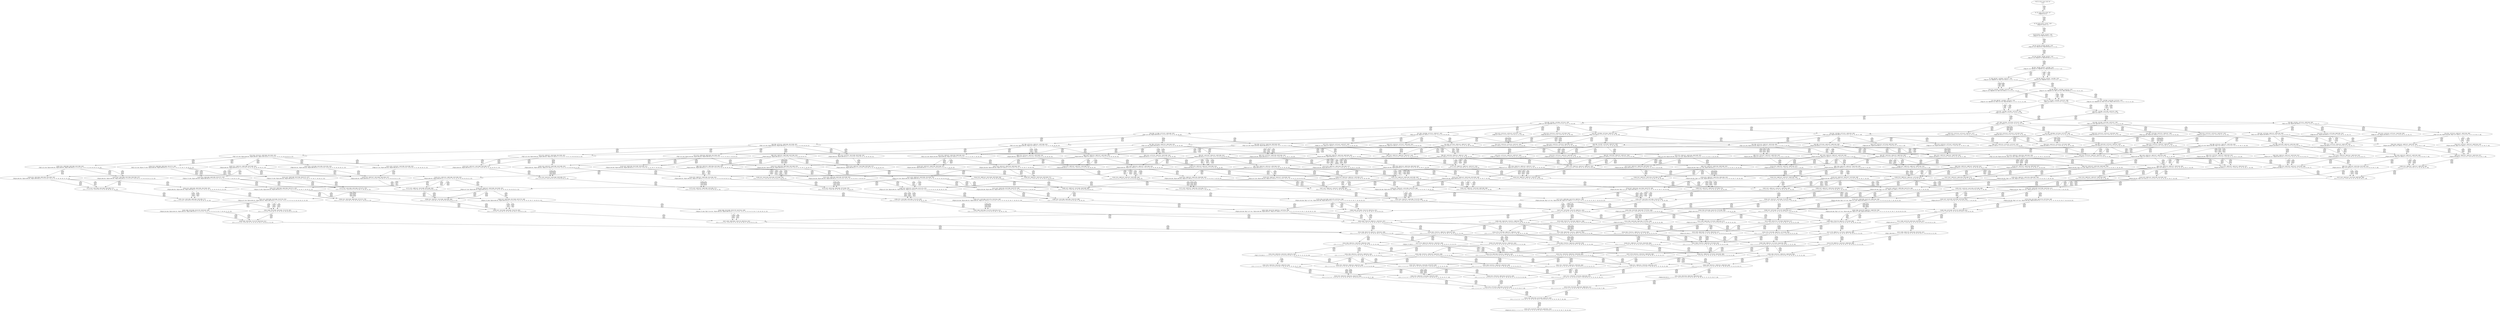 digraph {
	S0[label="S0: [0, 0] [0, 0] [0, 0] [0, 0] \n{}{}"];
	S1[label="S1: [0, 0] [0, 0] [0, 0] [9, 12] \n{T0J0:9-12}{1}"];
	S2[label="S2: [9, 9] [9, 9] [9, 12] [87, 110] \n{T0J1:87-110}{1, 2}"];
	S3[label="S3: [9, 9] [9, 12] [43, 55] [87, 110] \n{T0J1:87-110, T0J2:43-55}{1, 2, 3}"];
	S4[label="S4: [9, 12] [43, 55] [65, 83] [87, 110] \n{T0J1:87-110, T0J2:43-55, T0J10:65-83}{1, 2, 3, 11}"];
	S5[label="S5: [43, 55] [62, 79] [65, 83] [87, 110] \n{T0J1:87-110, T0J3:62-79, T0J10:65-83}{1, 2, 3, 4, 11}"];
	S6[label="S6: [62, 79] [65, 83] [87, 110] [90, 114] \n{T0J1:87-110, T0J3:62-79, T0J6:90-114, T0J10:65-83}{1, 2, 3, 4, 7, 11}"];
	S7[label="S7: [65, 83] [87, 110] [90, 114] [122, 153] \n{T0J1:87-110, T0J6:90-114, T0J7:122-153}{1, 2, 3, 4, 7, 8, 11}"];
	S8[label="S8: [65, 83] [74, 110] [87, 114] [90, 118] \n{T0J1:87-110, T0J6:90-114}{1, 2, 3, 4, 5, 6, 7, 11}"];
	S9[label="S9: [66, 80] [87, 110] [90, 114] [122, 153] \n{T0J1:87-110, T0J6:90-114, T0J7:122-153, T0J11:66-80}{1, 2, 3, 4, 7, 8, 11, 12}"];
	S10[label="S10: [74, 110] [87, 114] [90, 122] [122, 158] \n{T0J1:87-110, T0J6:90-114, T0J7:122-158}{1, 2, 3, 4, 5, 6, 7, 8, 11}"];
	S11[label="S11: [87, 110] [90, 114] [100, 121] [122, 153] \n{T0J1:87-110, T0J6:90-114, T0J7:122-153, T0J12:100-121}{1, 2, 3, 4, 7, 8, 11, 12, 13}"];
	S12[label="S12: [82, 98] [87, 110] [90, 114] [122, 153] \n{T0J1:87-110, T0J6:90-114, T0J7:122-153, T0J15:82-98}{1, 2, 3, 4, 7, 8, 11, 12, 16}"];
	S13[label="S13: [75, 112] [87, 114] [90, 122] [122, 158] \n{T0J7:122-158}{1, 2, 3, 4, 5, 6, 7, 8, 11, 12}"];
	S14[label="S14: [87, 114] [90, 122] [100, 155] [122, 158] \n{T0J7:122-158}{1, 2, 3, 4, 5, 6, 7, 8, 11, 12, 13}"];
	S15[label="S15: [87, 114] [90, 122] [91, 137] [122, 158] \n{T0J7:122-158}{1, 2, 3, 4, 5, 6, 7, 8, 11, 12, 16}"];
	S16[label="S16: [90, 122] [93, 122] [100, 155] [122, 158] \n{T0J7:122-158, T0J13:93-122}{1, 2, 3, 4, 5, 6, 7, 8, 11, 12, 13, 14}"];
	S17[label="S17: [90, 122] [91, 137] [103, 157] [122, 158] \n{T0J7:122-158}{1, 2, 3, 4, 5, 6, 7, 8, 11, 12, 13, 16}"];
	S18[label="S18: [90, 122] [91, 137] [122, 158] [158, 200] \n{T0J7:122-158, T0J16:158-200}{1, 2, 3, 4, 5, 6, 7, 8, 11, 12, 16, 17}"];
	S19[label="S19: [90, 122] [91, 123] [96, 137] [122, 158] \n{T0J7:122-158, T0J18:96-123}{1, 2, 3, 4, 5, 6, 7, 8, 11, 12, 16, 19}"];
	S20[label="S20: [93, 122] [100, 155] [122, 158] [147, 194] \n{T0J7:122-158, T0J14:147-194}{1, 2, 3, 4, 5, 6, 7, 8, 11, 12, 13, 14, 15}"];
	S21[label="S21: [91, 130] [96, 137] [103, 157] [122, 158] \n{T0J7:122-158}{1, 2, 3, 4, 5, 6, 7, 8, 11, 12, 13, 14, 16}"];
	S22[label="S22: [91, 137] [103, 158] [122, 165] [158, 200] \n{T0J7:122-158, T0J16:158-200}{1, 2, 3, 4, 5, 6, 7, 8, 11, 12, 13, 16, 17}"];
	S23[label="S23: [91, 123] [96, 137] [103, 158] [122, 165] \n{T0J7:122-158}{1, 2, 3, 4, 5, 6, 7, 8, 11, 12, 13, 16, 19}"];
	S24[label="S24: [91, 137] [122, 158] [157, 195] [158, 200] \n{T0J7:122-158, T0J16:158-200, T0J17:157-195}{1, 2, 3, 4, 5, 6, 7, 8, 11, 12, 16, 17, 18}"];
	S25[label="S25: [91, 123] [96, 137] [122, 158] [158, 200] \n{T0J7:122-158, T0J16:158-200}{1, 2, 3, 4, 5, 6, 7, 8, 11, 12, 16, 17, 19}"];
	S26[label="S26: [96, 111] [96, 137] [122, 158] [168, 202] \n{T0J7:122-158, T0J19:168-202}{1, 2, 3, 4, 5, 6, 7, 8, 11, 12, 16, 19, 20}"];
	S27[label="S27: [93, 123] [96, 137] [122, 158] [157, 192] \n{T0J7:122-158, T0J22:157-192}{1, 2, 3, 4, 5, 6, 7, 8, 11, 12, 16, 19, 23}"];
	S28[label="S28: [122, 122] [122, 122] [122, 154] [147, 155] \n{T0J8:147-154}{1, 2, 3, 4, 5, 6, 7, 8, 9, 10, 11, 12, 13, 14}"];
	S29[label="S29: [122, 122] [122, 122] [122, 155] [185, 201] \n{T0J9:185-201}{1, 2, 3, 4, 5, 6, 7, 8, 9, 10, 11, 12, 13, 14}"];
	S30[label="S30: [122, 122] [122, 137] [122, 154] [147, 157] \n{T0J8:147-154}{1, 2, 3, 4, 5, 6, 7, 8, 9, 10, 11, 12, 13, 16}"];
	S31[label="S31: [122, 122] [122, 137] [122, 157] [185, 201] \n{T0J9:185-201}{1, 2, 3, 4, 5, 6, 7, 8, 9, 10, 11, 12, 13, 16}"];
	S32[label="S32: [122, 122] [122, 137] [147, 154] [158, 200] \n{T0J8:147-154, T0J16:158-200}{1, 2, 3, 4, 5, 6, 7, 8, 9, 10, 11, 12, 16, 17}"];
	S33[label="S33: [122, 122] [122, 137] [158, 200] [185, 201] \n{T0J9:185-201, T0J16:158-200}{1, 2, 3, 4, 5, 6, 7, 8, 9, 10, 11, 12, 16, 17}"];
	S34[label="S34: [122, 122] [122, 123] [122, 137] [147, 154] \n{T0J8:147-154}{1, 2, 3, 4, 5, 6, 7, 8, 9, 10, 11, 12, 16, 19}"];
	S35[label="S35: [122, 122] [122, 123] [122, 137] [185, 201] \n{T0J9:185-201}{1, 2, 3, 4, 5, 6, 7, 8, 9, 10, 11, 12, 16, 19}"];
	S36[label="S36: [96, 142] [103, 157] [122, 158] [147, 202] \n{T0J14:147-202}{1, 2, 3, 4, 5, 6, 7, 8, 11, 12, 13, 14, 15, 16}"];
	S37[label="S37: [96, 145] [103, 158] [122, 165] [158, 200] \n{T0J16:158-200}{1, 2, 3, 4, 5, 6, 7, 8, 11, 12, 13, 14, 16, 17}"];
	S38[label="S38: [96, 131] [97, 137] [103, 158] [122, 165] \n{}{1, 2, 3, 4, 5, 6, 7, 8, 11, 12, 13, 14, 16, 19}"];
	S39[label="S39: [103, 158] [122, 180] [157, 195] [158, 200] \n{T0J16:158-200, T0J17:157-195}{1, 2, 3, 4, 5, 6, 7, 8, 11, 12, 13, 16, 17, 18}"];
	S40[label="S40: [96, 137] [103, 158] [122, 166] [158, 200] \n{T0J16:158-200}{1, 2, 3, 4, 5, 6, 7, 8, 11, 12, 13, 16, 17, 19}"];
	S41[label="S41: [96, 137] [103, 158] [122, 165] [168, 202] \n{T0J7:122-158, T0J19:168-202}{1, 2, 3, 4, 5, 6, 7, 8, 11, 12, 13, 16, 19, 20}"];
	S42[label="S42: [96, 137] [103, 158] [122, 166] [157, 192] \n{T0J22:157-192}{1, 2, 3, 4, 5, 6, 7, 8, 11, 12, 13, 16, 19, 23}"];
	S43[label="S43: [96, 137] [122, 158] [157, 195] [158, 200] \n{T0J7:122-158, T0J16:158-200, T0J17:157-195}{1, 2, 3, 4, 5, 6, 7, 8, 11, 12, 16, 17, 18, 19}"];
	S44[label="S44: [96, 137] [122, 158] [158, 200] [168, 202] \n{T0J7:122-158, T0J16:158-200, T0J19:168-202}{1, 2, 3, 4, 5, 6, 7, 8, 11, 12, 16, 17, 19, 20}"];
	S45[label="S45: [96, 137] [122, 158] [157, 192] [158, 200] \n{T0J7:122-158, T0J16:158-200, T0J22:157-192}{1, 2, 3, 4, 5, 6, 7, 8, 11, 12, 16, 17, 19, 23}"];
	S46[label="S46: [96, 137] [122, 158] [168, 201] [168, 202] \n{T0J7:122-158, T0J19:168-202, T0J20:168-201}{1, 2, 3, 4, 5, 6, 7, 8, 11, 12, 16, 19, 20, 21}"];
	S47[label="S47: [96, 137] [122, 158] [157, 192] [168, 202] \n{T0J7:122-158, T0J19:168-202, T0J22:157-192}{1, 2, 3, 4, 5, 6, 7, 8, 11, 12, 16, 19, 20, 23}"];
	S48[label="S48: [122, 122] [122, 155] [147, 194] [147, 201] \n{T0J14:147-194}{1, 2, 3, 4, 5, 6, 7, 8, 9, 10, 11, 12, 13, 14, 15}"];
	S49[label="S49: [122, 130] [122, 137] [122, 157] [147, 162] \n{T0J8:147-162}{1, 2, 3, 4, 5, 6, 7, 8, 9, 10, 11, 12, 13, 14, 16}"];
	S50[label="S50: [122, 130] [122, 137] [122, 157] [185, 209] \n{T0J9:185-209}{1, 2, 3, 4, 5, 6, 7, 8, 9, 10, 11, 12, 13, 14, 16}"];
	S51[label="S51: [122, 137] [122, 165] [147, 200] [158, 216] \n{T0J16:158-200}{1, 2, 3, 4, 5, 6, 7, 8, 9, 10, 11, 12, 13, 16, 17}"];
	S52[label="S52: [122, 123] [122, 137] [122, 155] [147, 165] \n{T0J8:147-155}{1, 2, 3, 4, 5, 6, 7, 8, 9, 10, 11, 12, 13, 16, 19}"];
	S53[label="S53: [122, 123] [122, 137] [122, 165] [185, 202] \n{T0J9:185-202}{1, 2, 3, 4, 5, 6, 7, 8, 9, 10, 11, 12, 13, 16, 19}"];
	S54[label="S54: [122, 137] [147, 195] [157, 200] [158, 216] \n{T0J16:158-200, T0J17:157-195}{1, 2, 3, 4, 5, 6, 7, 8, 9, 10, 11, 12, 16, 17, 18}"];
	S55[label="S55: [122, 123] [122, 137] [147, 155] [158, 200] \n{T0J8:147-155, T0J16:158-200}{1, 2, 3, 4, 5, 6, 7, 8, 9, 10, 11, 12, 16, 17, 19}"];
	S56[label="S56: [122, 123] [122, 137] [158, 200] [185, 202] \n{T0J9:185-202, T0J16:158-200}{1, 2, 3, 4, 5, 6, 7, 8, 9, 10, 11, 12, 16, 17, 19}"];
	S57[label="S57: [122, 123] [122, 137] [147, 155] [157, 192] \n{T0J8:147-155, T0J22:157-192}{1, 2, 3, 4, 5, 6, 7, 8, 9, 10, 11, 12, 16, 19, 23}"];
	S58[label="S58: [122, 123] [122, 137] [157, 192] [185, 202] \n{T0J9:185-202, T0J22:157-192}{1, 2, 3, 4, 5, 6, 7, 8, 9, 10, 11, 12, 16, 19, 23}"];
	S59[label="S59: [103, 158] [122, 165] [147, 202] [158, 231] \n{T0J14:147-217, T0J16:158-231}{1, 2, 3, 4, 5, 6, 7, 8, 11, 12, 13, 14, 15, 16, 17}"];
	S60[label="S60: [97, 153] [103, 158] [122, 165] [147, 203] \n{T0J14:147-203}{1, 2, 3, 4, 5, 6, 7, 8, 11, 12, 13, 14, 15, 16, 19}"];
	S61[label="S61: [103, 165] [122, 180] [157, 195] [158, 200] \n{T0J16:158-200, T0J17:157-195}{1, 2, 3, 4, 5, 6, 7, 8, 11, 12, 13, 14, 16, 17, 18}"];
	S62[label="S62: [97, 145] [103, 158] [122, 166] [158, 200] \n{T0J16:158-200}{1, 2, 3, 4, 5, 6, 7, 8, 11, 12, 13, 14, 16, 17, 19}"];
	S63[label="S63: [97, 145] [103, 158] [122, 165] [168, 202] \n{T0J19:168-202}{1, 2, 3, 4, 5, 6, 7, 8, 11, 12, 13, 14, 16, 19, 20}"];
	S64[label="S64: [97, 145] [103, 158] [122, 166] [157, 192] \n{T0J22:157-192}{1, 2, 3, 4, 5, 6, 7, 8, 11, 12, 13, 14, 16, 19, 23}"];
	S65[label="S65: [103, 158] [122, 180] [157, 195] [158, 200] \n{T0J16:158-200, T0J17:157-195}{1, 2, 3, 4, 5, 6, 7, 8, 11, 12, 13, 16, 17, 18, 19}"];
	S66[label="S66: [103, 158] [122, 180] [158, 200] [168, 202] \n{T0J16:158-200, T0J19:168-202}{1, 2, 3, 4, 5, 6, 7, 8, 11, 12, 13, 16, 17, 19, 20}"];
	S67[label="S67: [103, 158] [122, 180] [157, 192] [158, 200] \n{T0J16:158-200, T0J22:157-192}{1, 2, 3, 4, 5, 6, 7, 8, 11, 12, 13, 16, 17, 19, 23}"];
	S68[label="S68: [103, 158] [122, 180] [168, 201] [168, 202] \n{T0J19:168-202, T0J20:168-201}{1, 2, 3, 4, 5, 6, 7, 8, 11, 12, 13, 16, 19, 20, 21}"];
	S69[label="S69: [103, 158] [122, 180] [157, 192] [168, 202] \n{T0J19:168-202, T0J22:157-192}{1, 2, 3, 4, 5, 6, 7, 8, 11, 12, 13, 16, 19, 20, 23}"];
	S70[label="S70: [122, 158] [157, 195] [158, 200] [168, 202] \n{T0J7:122-158, T0J16:158-200, T0J17:157-195, T0J19:168-202}{1, 2, 3, 4, 5, 6, 7, 8, 11, 12, 16, 17, 18, 19, 20}"];
	S71[label="S71: [122, 158] [157, 192] [158, 195] [160, 200] \n{T0J7:122-158, T0J16:158-200, T0J17:157-195, T0J22:157-192}{1, 2, 3, 4, 5, 6, 7, 8, 11, 12, 16, 17, 18, 19, 23}"];
	S72[label="S72: [122, 158] [158, 200] [168, 201] [168, 202] \n{T0J7:122-158, T0J16:158-200, T0J19:168-202, T0J20:168-201}{1, 2, 3, 4, 5, 6, 7, 8, 11, 12, 16, 17, 19, 20, 21}"];
	S73[label="S73: [122, 158] [157, 192] [158, 200] [168, 202] \n{T0J7:122-158, T0J16:158-200, T0J19:168-202, T0J22:157-192}{1, 2, 3, 4, 5, 6, 7, 8, 11, 12, 16, 17, 19, 20, 23}"];
	S74[label="S74: [104, 122] [122, 158] [168, 201] [168, 202] \n{T0J7:122-158, T0J19:168-202, T0J20:168-201, T0J21:104-122}{1, 2, 3, 4, 5, 6, 7, 8, 11, 12, 16, 19, 20, 21, 22}"];
	S75[label="S75: [122, 158] [157, 192] [168, 201] [168, 202] \n{T0J7:122-158, T0J19:168-202, T0J20:168-201, T0J22:157-192}{1, 2, 3, 4, 5, 6, 7, 8, 11, 12, 16, 19, 20, 21, 23}"];
	S76[label="S76: [122, 157] [122, 158] [147, 202] [147, 221] \n{T0J14:147-202}{1, 2, 3, 4, 5, 6, 7, 8, 9, 10, 11, 12, 13, 14, 15, 16}"];
	S77[label="S77: [122, 158] [122, 165] [147, 200] [158, 224] \n{T0J16:158-200}{1, 2, 3, 4, 5, 6, 7, 8, 9, 10, 11, 12, 13, 14, 16, 17}"];
	S78[label="S78: [122, 137] [122, 158] [122, 163] [147, 165] \n{T0J8:147-163}{1, 2, 3, 4, 5, 6, 7, 8, 9, 10, 11, 12, 13, 14, 16, 19}"];
	S79[label="S79: [122, 137] [122, 158] [122, 165] [185, 210] \n{T0J9:185-210}{1, 2, 3, 4, 5, 6, 7, 8, 9, 10, 11, 12, 13, 14, 16, 19}"];
	S80[label="S80: [122, 180] [147, 195] [157, 200] [158, 237] \n{T0J16:158-200}{1, 2, 3, 4, 5, 6, 7, 8, 9, 10, 11, 12, 13, 16, 17, 18}"];
	S81[label="S81: [122, 158] [122, 166] [147, 200] [158, 216] \n{T0J16:158-200}{1, 2, 3, 4, 5, 6, 7, 8, 9, 10, 11, 12, 13, 16, 17, 19}"];
	S82[label="S82: [122, 137] [122, 165] [147, 202] [168, 216] \n{T0J19:168-202}{1, 2, 3, 4, 5, 6, 7, 8, 9, 10, 11, 12, 13, 16, 19, 20}"];
	S83[label="S83: [122, 158] [122, 166] [147, 192] [157, 216] \n{T0J22:157-192}{1, 2, 3, 4, 5, 6, 7, 8, 9, 10, 11, 12, 13, 16, 19, 23}"];
	S84[label="S84: [122, 137] [147, 195] [157, 200] [158, 216] \n{T0J16:158-200, T0J17:157-195}{1, 2, 3, 4, 5, 6, 7, 8, 9, 10, 11, 12, 16, 17, 18, 19}"];
	S85[label="S85: [122, 137] [147, 200] [158, 202] [168, 216] \n{T0J16:158-200, T0J19:168-202}{1, 2, 3, 4, 5, 6, 7, 8, 9, 10, 11, 12, 16, 17, 19, 20}"];
	S86[label="S86: [122, 137] [147, 192] [157, 200] [158, 216] \n{T0J16:158-200, T0J22:157-192}{1, 2, 3, 4, 5, 6, 7, 8, 9, 10, 11, 12, 16, 17, 19, 23}"];
	S87[label="S87: [122, 137] [147, 201] [168, 202] [168, 216] \n{T0J19:168-202, T0J20:168-201}{1, 2, 3, 4, 5, 6, 7, 8, 9, 10, 11, 12, 16, 19, 20, 21}"];
	S88[label="S88: [122, 137] [147, 192] [157, 202] [168, 216] \n{T0J19:168-202, T0J22:157-192}{1, 2, 3, 4, 5, 6, 7, 8, 9, 10, 11, 12, 16, 19, 20, 23}"];
	S89[label="S89: [122, 180] [147, 202] [158, 231] [160, 241] \n{T0J16:158-231, T0J17:157-241}{1, 2, 3, 4, 5, 6, 7, 8, 11, 12, 13, 14, 15, 16, 17, 18}"];
	S90[label="S90: [103, 158] [122, 166] [147, 203] [158, 242] \n{T0J16:158-242}{1, 2, 3, 4, 5, 6, 7, 8, 11, 12, 13, 14, 15, 16, 17, 19}"];
	S91[label="S91: [103, 158] [122, 165] [147, 203] [168, 232] \n{T0J14:147-217, T0J19:168-232}{1, 2, 3, 4, 5, 6, 7, 8, 11, 12, 13, 14, 15, 16, 19, 20}"];
	S92[label="S92: [103, 158] [122, 166] [147, 203] [157, 222] \n{T0J14:147-217, T0J22:157-222}{1, 2, 3, 4, 5, 6, 7, 8, 11, 12, 13, 14, 15, 16, 19, 23}"];
	S93[label="S93: [103, 165] [122, 180] [157, 195] [158, 200] \n{T0J16:158-200, T0J17:157-195}{1, 2, 3, 4, 5, 6, 7, 8, 11, 12, 13, 14, 16, 17, 18, 19}"];
	S94[label="S94: [103, 165] [122, 180] [158, 200] [168, 202] \n{T0J16:158-200, T0J19:168-202}{1, 2, 3, 4, 5, 6, 7, 8, 11, 12, 13, 14, 16, 17, 19, 20}"];
	S95[label="S95: [103, 165] [122, 180] [157, 192] [158, 200] \n{T0J16:158-200, T0J22:157-192}{1, 2, 3, 4, 5, 6, 7, 8, 11, 12, 13, 14, 16, 17, 19, 23}"];
	S96[label="S96: [103, 165] [122, 180] [168, 201] [168, 202] \n{T0J19:168-202, T0J20:168-201}{1, 2, 3, 4, 5, 6, 7, 8, 11, 12, 13, 14, 16, 19, 20, 21}"];
	S97[label="S97: [103, 165] [122, 180] [157, 192] [168, 202] \n{T0J19:168-202, T0J22:157-192}{1, 2, 3, 4, 5, 6, 7, 8, 11, 12, 13, 14, 16, 19, 20, 23}"];
	S98[label="S98: [122, 195] [157, 200] [158, 200] [168, 202] \n{T0J16:158-200, T0J17:157-195, T0J19:168-202}{1, 2, 3, 4, 5, 6, 7, 8, 11, 12, 13, 16, 17, 18, 19, 20}"];
	S99[label="S99: [122, 192] [157, 195] [158, 200] [160, 200] \n{T0J16:158-200, T0J17:157-195, T0J22:157-192}{1, 2, 3, 4, 5, 6, 7, 8, 11, 12, 13, 16, 17, 18, 19, 23}"];
	S100[label="S100: [122, 200] [158, 200] [168, 201] [168, 202] \n{T0J16:158-200, T0J19:168-202, T0J20:168-201}{1, 2, 3, 4, 5, 6, 7, 8, 11, 12, 13, 16, 17, 19, 20, 21}"];
	S101[label="S101: [122, 192] [157, 200] [158, 200] [168, 202] \n{T0J16:158-200, T0J19:168-202, T0J22:157-192}{1, 2, 3, 4, 5, 6, 7, 8, 11, 12, 13, 16, 17, 19, 20, 23}"];
	S102[label="S102: [111, 158] [122, 180] [168, 201] [168, 202] \n{T0J19:168-202, T0J20:168-201}{1, 2, 3, 4, 5, 6, 7, 8, 11, 12, 13, 16, 19, 20, 21, 22}"];
	S103[label="S103: [122, 192] [157, 200] [168, 201] [168, 202] \n{T0J19:168-202, T0J20:168-201, T0J22:157-192}{1, 2, 3, 4, 5, 6, 7, 8, 11, 12, 13, 16, 19, 20, 21, 23}"];
	S104[label="S104: [122, 158] [168, 200] [168, 201] [175, 202] \n{T0J7:122-158, T0J16:175-200, T0J19:168-202, T0J20:168-201}{1, 2, 3, 4, 5, 6, 7, 8, 11, 12, 16, 17, 19, 20, 21, 22}"];
	S105[label="S105: [122, 158] [168, 192] [168, 201] [168, 202] \n{T0J7:122-158, T0J19:168-202, T0J20:168-201, T0J22:168-192}{1, 2, 3, 4, 5, 6, 7, 8, 11, 12, 16, 19, 20, 21, 22, 23}"];
	S106[label="S106: [122, 165] [147, 202] [147, 231] [158, 246] \n{T0J16:158-246}{1, 2, 3, 4, 5, 6, 7, 8, 9, 10, 11, 12, 13, 14, 15, 16, 17}"];
	S107[label="S107: [122, 158] [122, 165] [147, 209] [147, 232] \n{}{1, 2, 3, 4, 5, 6, 7, 8, 9, 10, 11, 12, 13, 14, 15, 16, 19}"];
	S108[label="S108: [122, 188] [147, 195] [157, 200] [158, 244] \n{}{1, 2, 3, 4, 5, 6, 7, 8, 9, 10, 11, 12, 13, 14, 16, 17, 18}"];
	S109[label="S109: [122, 166] [122, 166] [147, 200] [158, 224] \n{T0J16:158-200}{1, 2, 3, 4, 5, 6, 7, 8, 9, 10, 11, 12, 13, 14, 16, 17, 19}"];
	S110[label="S110: [122, 158] [122, 165] [147, 202] [168, 224] \n{T0J19:168-202}{1, 2, 3, 4, 5, 6, 7, 8, 9, 10, 11, 12, 13, 14, 16, 19, 20}"];
	S111[label="S111: [122, 166] [122, 166] [147, 192] [157, 224] \n{}{1, 2, 3, 4, 5, 6, 7, 8, 9, 10, 11, 12, 13, 14, 16, 19, 23}"];
	S112[label="S112: [122, 180] [147, 195] [157, 200] [158, 237] \n{T0J16:158-200}{1, 2, 3, 4, 5, 6, 7, 8, 9, 10, 11, 12, 13, 16, 17, 18, 19}"];
	S113[label="S113: [122, 180] [147, 200] [158, 202] [168, 237] \n{T0J16:158-200, T0J19:168-202}{1, 2, 3, 4, 5, 6, 7, 8, 9, 10, 11, 12, 13, 16, 17, 19, 20}"];
	S114[label="S114: [122, 180] [147, 192] [157, 200] [158, 237] \n{T0J16:158-200}{1, 2, 3, 4, 5, 6, 7, 8, 9, 10, 11, 12, 13, 16, 17, 19, 23}"];
	S115[label="S115: [122, 180] [147, 201] [168, 202] [168, 237] \n{T0J19:168-202, T0J20:168-201}{1, 2, 3, 4, 5, 6, 7, 8, 9, 10, 11, 12, 13, 16, 19, 20, 21}"];
	S116[label="S116: [122, 180] [147, 192] [157, 202] [168, 237] \n{T0J19:168-202}{1, 2, 3, 4, 5, 6, 7, 8, 9, 10, 11, 12, 13, 16, 19, 20, 23}"];
	S117[label="S117: [147, 195] [157, 200] [158, 202] [168, 237] \n{T0J16:158-200, T0J19:168-202}{1, 2, 3, 4, 5, 6, 7, 8, 9, 10, 11, 12, 16, 17, 18, 19, 20}"];
	S118[label="S118: [147, 192] [157, 195] [158, 200] [160, 237] \n{T0J16:158-200}{1, 2, 3, 4, 5, 6, 7, 8, 9, 10, 11, 12, 16, 17, 18, 19, 23}"];
	S119[label="S119: [147, 200] [158, 201] [168, 202] [168, 237] \n{T0J16:158-200, T0J19:168-202, T0J20:168-201}{1, 2, 3, 4, 5, 6, 7, 8, 9, 10, 11, 12, 16, 17, 19, 20, 21}"];
	S120[label="S120: [147, 192] [157, 200] [158, 202] [168, 237] \n{T0J16:158-200, T0J19:168-202}{1, 2, 3, 4, 5, 6, 7, 8, 9, 10, 11, 12, 16, 17, 19, 20, 23}"];
	S121[label="S121: [122, 122] [147, 154] [168, 201] [168, 202] \n{T0J8:147-154, T0J19:168-202, T0J20:168-201}{1, 2, 3, 4, 5, 6, 7, 8, 9, 10, 11, 12, 16, 19, 20, 21, 22}"];
	S122[label="S122: [122, 122] [168, 201] [168, 201] [185, 202] \n{T0J9:185-201, T0J19:168-202, T0J20:168-201}{1, 2, 3, 4, 5, 6, 7, 8, 9, 10, 11, 12, 16, 19, 20, 21, 22}"];
	S123[label="S123: [147, 192] [157, 201] [168, 202] [168, 237] \n{T0J19:168-202, T0J20:168-201}{1, 2, 3, 4, 5, 6, 7, 8, 9, 10, 11, 12, 16, 19, 20, 21, 23}"];
	S124[label="S124: [122, 180] [147, 203] [158, 241] [160, 242] \n{T0J16:158-242, T0J17:157-241}{1, 2, 3, 4, 5, 6, 7, 8, 11, 12, 13, 14, 15, 16, 17, 18, 19}"];
	S125[label="S125: [122, 180] [147, 203] [158, 232] [168, 246] \n{T0J16:158-246, T0J19:168-232}{1, 2, 3, 4, 5, 6, 7, 8, 11, 12, 13, 14, 15, 16, 17, 19, 20}"];
	S126[label="S126: [122, 180] [147, 203] [157, 222] [160, 246] \n{T0J16:158-246, T0J22:157-222}{1, 2, 3, 4, 5, 6, 7, 8, 11, 12, 13, 14, 15, 16, 17, 19, 23}"];
	S127[label="S127: [122, 180] [147, 203] [168, 231] [168, 232] \n{T0J14:147-229, T0J19:168-232, T0J20:168-231}{1, 2, 3, 4, 5, 6, 7, 8, 11, 12, 13, 14, 15, 16, 19, 20, 21}"];
	S128[label="S128: [122, 180] [147, 203] [157, 222] [168, 232] \n{T0J14:147-229, T0J19:168-232, T0J22:157-222}{1, 2, 3, 4, 5, 6, 7, 8, 11, 12, 13, 14, 15, 16, 19, 20, 23}"];
	S129[label="S129: [122, 180] [157, 200] [158, 200] [168, 202] \n{T0J16:158-200, T0J17:157-195, T0J19:168-202}{1, 2, 3, 4, 5, 6, 7, 8, 11, 12, 13, 14, 16, 17, 18, 19, 20}"];
	S130[label="S130: [122, 180] [157, 195] [158, 200] [160, 200] \n{T0J16:158-200, T0J17:157-195, T0J22:157-192}{1, 2, 3, 4, 5, 6, 7, 8, 11, 12, 13, 14, 16, 17, 18, 19, 23}"];
	S131[label="S131: [122, 180] [158, 200] [168, 201] [168, 202] \n{T0J16:158-200, T0J19:168-202, T0J20:168-201}{1, 2, 3, 4, 5, 6, 7, 8, 11, 12, 13, 14, 16, 17, 19, 20, 21}"];
	S132[label="S132: [122, 180] [157, 200] [158, 200] [168, 202] \n{T0J16:158-200, T0J19:168-202, T0J22:157-192}{1, 2, 3, 4, 5, 6, 7, 8, 11, 12, 13, 14, 16, 17, 19, 20, 23}"];
	S133[label="S133: [111, 165] [122, 180] [168, 201] [168, 202] \n{T0J19:168-202, T0J20:168-201}{1, 2, 3, 4, 5, 6, 7, 8, 11, 12, 13, 14, 16, 19, 20, 21, 22}"];
	S134[label="S134: [122, 180] [157, 200] [168, 201] [168, 202] \n{T0J19:168-202, T0J20:168-201, T0J22:157-192}{1, 2, 3, 4, 5, 6, 7, 8, 11, 12, 13, 14, 16, 19, 20, 21, 23}"];
	S135[label="S135: [122, 200] [168, 200] [168, 201] [175, 202] \n{T0J16:175-200, T0J19:168-202, T0J20:168-201}{1, 2, 3, 4, 5, 6, 7, 8, 11, 12, 13, 16, 17, 19, 20, 21, 22}"];
	S136[label="S136: [122, 192] [168, 200] [168, 201] [168, 202] \n{T0J19:168-202, T0J20:168-201, T0J22:168-192}{1, 2, 3, 4, 5, 6, 7, 8, 11, 12, 13, 16, 19, 20, 21, 22, 23}"];
	S137[label="S137: [147, 202] [147, 231] [158, 246] [160, 260] \n{}{1, 2, 3, 4, 5, 6, 7, 8, 9, 10, 11, 12, 13, 14, 15, 16, 17, 18}"];
	S138[label="S138: [122, 166] [147, 209] [147, 237] [158, 247] \n{}{1, 2, 3, 4, 5, 6, 7, 8, 9, 10, 11, 12, 13, 14, 15, 16, 17, 19}"];
	S139[label="S139: [122, 165] [147, 209] [147, 232] [168, 237] \n{T0J19:168-232}{1, 2, 3, 4, 5, 6, 7, 8, 9, 10, 11, 12, 13, 14, 15, 16, 19, 20}"];
	S140[label="S140: [122, 166] [147, 209] [147, 224] [157, 238] \n{}{1, 2, 3, 4, 5, 6, 7, 8, 9, 10, 11, 12, 13, 14, 15, 16, 19, 23}"];
	S141[label="S141: [122, 188] [147, 195] [157, 200] [158, 244] \n{}{1, 2, 3, 4, 5, 6, 7, 8, 9, 10, 11, 12, 13, 14, 16, 17, 18, 19}"];
	S142[label="S142: [122, 188] [147, 200] [158, 202] [168, 244] \n{}{1, 2, 3, 4, 5, 6, 7, 8, 9, 10, 11, 12, 13, 14, 16, 17, 19, 20}"];
	S143[label="S143: [122, 188] [147, 192] [157, 200] [158, 244] \n{}{1, 2, 3, 4, 5, 6, 7, 8, 9, 10, 11, 12, 13, 14, 16, 17, 19, 23}"];
	S144[label="S144: [122, 188] [147, 201] [168, 202] [168, 244] \n{}{1, 2, 3, 4, 5, 6, 7, 8, 9, 10, 11, 12, 13, 14, 16, 19, 20, 21}"];
	S145[label="S145: [122, 188] [147, 192] [157, 202] [168, 244] \n{}{1, 2, 3, 4, 5, 6, 7, 8, 9, 10, 11, 12, 13, 14, 16, 19, 20, 23}"];
	S146[label="S146: [147, 200] [157, 202] [158, 237] [168, 274] \n{}{1, 2, 3, 4, 5, 6, 7, 8, 9, 10, 11, 12, 13, 16, 17, 18, 19, 20}"];
	S147[label="S147: [147, 195] [157, 200] [158, 235] [160, 271] \n{}{1, 2, 3, 4, 5, 6, 7, 8, 9, 10, 11, 12, 13, 16, 17, 18, 19, 23}"];
	S148[label="S148: [147, 201] [158, 202] [168, 237] [168, 279] \n{}{1, 2, 3, 4, 5, 6, 7, 8, 9, 10, 11, 12, 13, 16, 17, 19, 20, 21}"];
	S149[label="S149: [147, 200] [157, 202] [158, 235] [168, 271] \n{}{1, 2, 3, 4, 5, 6, 7, 8, 9, 10, 11, 12, 13, 16, 17, 19, 20, 23}"];
	S150[label="S150: [122, 180] [147, 201] [168, 202] [168, 237] \n{T0J19:168-202, T0J20:168-201}{1, 2, 3, 4, 5, 6, 7, 8, 9, 10, 11, 12, 13, 16, 19, 20, 21, 22}"];
	S151[label="S151: [147, 201] [157, 202] [168, 235] [168, 271] \n{}{1, 2, 3, 4, 5, 6, 7, 8, 9, 10, 11, 12, 13, 16, 19, 20, 21, 23}"];
	S152[label="S152: [147, 200] [168, 201] [168, 202] [175, 237] \n{T0J16:175-200, T0J19:168-202, T0J20:168-201}{1, 2, 3, 4, 5, 6, 7, 8, 9, 10, 11, 12, 16, 17, 19, 20, 21, 22}"];
	S153[label="S153: [147, 192] [168, 201] [168, 202] [168, 237] \n{T0J19:168-202, T0J20:168-201, T0J22:168-192}{1, 2, 3, 4, 5, 6, 7, 8, 9, 10, 11, 12, 16, 19, 20, 21, 22, 23}"];
	S154[label="S154: [147, 203] [158, 241] [160, 242] [179, 248] \n{T0J16:158-246, T0J17:157-241, T0J19:168-248}{1, 2, 3, 4, 5, 6, 7, 8, 11, 12, 13, 14, 15, 16, 17, 18, 19, 20}"];
	S155[label="S155: [147, 203] [157, 238] [160, 241] [179, 246] \n{T0J16:158-246, T0J17:157-241, T0J22:157-238}{1, 2, 3, 4, 5, 6, 7, 8, 11, 12, 13, 14, 15, 16, 17, 18, 19, 23}"];
	S156[label="S156: [147, 203] [158, 241] [160, 242] [226, 247] \n{T0J16:158-242, T0J17:157-241, T0J24:226-247}{1, 2, 3, 4, 5, 6, 7, 8, 11, 12, 13, 14, 15, 16, 17, 18, 19, 25}"];
	S157[label="S157: [147, 203] [158, 231] [168, 232] [179, 246] \n{T0J16:158-246, T0J19:168-232, T0J20:168-231}{1, 2, 3, 4, 5, 6, 7, 8, 11, 12, 13, 14, 15, 16, 17, 19, 20, 21}"];
	S158[label="S158: [147, 203] [157, 222] [160, 232] [179, 246] \n{T0J16:158-246, T0J19:168-232, T0J22:157-222}{1, 2, 3, 4, 5, 6, 7, 8, 11, 12, 13, 14, 15, 16, 17, 19, 20, 23}"];
	S159[label="S159: [122, 180] [147, 203] [168, 231] [168, 232] \n{T0J14:147-229, T0J19:168-232, T0J20:168-231}{1, 2, 3, 4, 5, 6, 7, 8, 11, 12, 13, 14, 15, 16, 19, 20, 21, 22}"];
	S160[label="S160: [147, 203] [157, 222] [168, 231] [179, 232] \n{T0J14:147-229, T0J19:168-232, T0J20:168-231, T0J22:157-222}{1, 2, 3, 4, 5, 6, 7, 8, 11, 12, 13, 14, 15, 16, 19, 20, 21, 23}"];
	S161[label="S161: [122, 180] [168, 200] [168, 201] [175, 202] \n{T0J16:175-200, T0J19:168-202, T0J20:168-201}{1, 2, 3, 4, 5, 6, 7, 8, 11, 12, 13, 14, 16, 17, 19, 20, 21, 22}"];
	S162[label="S162: [122, 180] [168, 200] [168, 201] [168, 202] \n{T0J19:168-202, T0J20:168-201, T0J22:168-192}{1, 2, 3, 4, 5, 6, 7, 8, 11, 12, 13, 14, 16, 19, 20, 21, 22, 23}"];
	S163[label="S163: [147, 214] [147, 241] [158, 247] [160, 260] \n{}{1, 2, 3, 4, 5, 6, 7, 8, 9, 10, 11, 12, 13, 14, 15, 16, 17, 18, 19}"];
	S164[label="S164: [147, 209] [147, 232] [158, 246] [168, 260] \n{}{1, 2, 3, 4, 5, 6, 7, 8, 9, 10, 11, 12, 13, 14, 15, 16, 17, 19, 20}"];
	S165[label="S165: [147, 209] [147, 224] [157, 246] [160, 260] \n{}{1, 2, 3, 4, 5, 6, 7, 8, 9, 10, 11, 12, 13, 14, 15, 16, 17, 19, 23}"];
	S166[label="S166: [147, 209] [147, 231] [168, 244] [168, 260] \n{}{1, 2, 3, 4, 5, 6, 7, 8, 9, 10, 11, 12, 13, 14, 15, 16, 19, 20, 21}"];
	S167[label="S167: [147, 209] [147, 224] [157, 244] [168, 260] \n{}{1, 2, 3, 4, 5, 6, 7, 8, 9, 10, 11, 12, 13, 14, 15, 16, 19, 20, 23}"];
	S168[label="S168: [147, 202] [157, 208] [158, 237] [168, 274] \n{}{1, 2, 3, 4, 5, 6, 7, 8, 9, 10, 11, 12, 13, 14, 16, 17, 18, 19, 20}"];
	S169[label="S169: [147, 200] [157, 203] [158, 235] [160, 271] \n{}{1, 2, 3, 4, 5, 6, 7, 8, 9, 10, 11, 12, 13, 14, 16, 17, 18, 19, 23}"];
	S170[label="S170: [147, 202] [158, 209] [168, 237] [168, 279] \n{}{1, 2, 3, 4, 5, 6, 7, 8, 9, 10, 11, 12, 13, 14, 16, 17, 19, 20, 21}"];
	S171[label="S171: [147, 202] [157, 208] [158, 235] [168, 271] \n{}{1, 2, 3, 4, 5, 6, 7, 8, 9, 10, 11, 12, 13, 14, 16, 17, 19, 20, 23}"];
	S172[label="S172: [122, 188] [147, 201] [168, 202] [168, 244] \n{}{1, 2, 3, 4, 5, 6, 7, 8, 9, 10, 11, 12, 13, 14, 16, 19, 20, 21, 22}"];
	S173[label="S173: [147, 202] [157, 209] [168, 235] [168, 271] \n{}{1, 2, 3, 4, 5, 6, 7, 8, 9, 10, 11, 12, 13, 14, 16, 19, 20, 21, 23}"];
	S174[label="S174: [147, 201] [168, 202] [168, 237] [175, 279] \n{}{1, 2, 3, 4, 5, 6, 7, 8, 9, 10, 11, 12, 13, 16, 17, 19, 20, 21, 22}"];
	S175[label="S175: [147, 201] [168, 202] [168, 235] [168, 271] \n{}{1, 2, 3, 4, 5, 6, 7, 8, 9, 10, 11, 12, 13, 16, 19, 20, 21, 22, 23}"];
	S176[label="S176: [158, 241] [160, 242] [179, 247] [214, 248] \n{T0J16:158-246, T0J17:157-241, T0J19:168-248, T0J20:168-247}{1, 2, 3, 4, 5, 6, 7, 8, 11, 12, 13, 14, 15, 16, 17, 18, 19, 20, 21}"];
	S177[label="S177: [157, 238] [160, 241] [179, 246] [211, 248] \n{T0J16:158-246, T0J17:157-241, T0J19:168-248, T0J22:157-238}{1, 2, 3, 4, 5, 6, 7, 8, 11, 12, 13, 14, 15, 16, 17, 18, 19, 20, 23}"];
	S178[label="S178: [158, 241] [160, 242] [179, 247] [226, 248] \n{T0J16:158-246, T0J17:157-241, T0J19:168-248, T0J24:226-247}{1, 2, 3, 4, 5, 6, 7, 8, 11, 12, 13, 14, 15, 16, 17, 18, 19, 20, 25}"];
	S179[label="S179: [157, 238] [160, 241] [179, 246] [226, 256] \n{T0J16:158-246, T0J17:157-241, T0J22:157-238, T0J24:226-256}{1, 2, 3, 4, 5, 6, 7, 8, 11, 12, 13, 14, 15, 16, 17, 18, 19, 23, 25}"];
	S180[label="S180: [147, 203] [168, 231] [168, 232] [179, 246] \n{T0J16:175-246, T0J19:168-232, T0J20:168-231}{1, 2, 3, 4, 5, 6, 7, 8, 11, 12, 13, 14, 15, 16, 17, 19, 20, 21, 22}"];
	S181[label="S181: [147, 203] [168, 222] [168, 231] [179, 232] \n{T0J14:147-229, T0J19:168-232, T0J20:168-231, T0J22:168-222}{1, 2, 3, 4, 5, 6, 7, 8, 11, 12, 13, 14, 15, 16, 19, 20, 21, 22, 23}"];
	S182[label="S182: [157, 222] [168, 231] [179, 232] [218, 246] \n{T0J16:218-246, T0J19:168-232, T0J20:168-231, T0J22:157-222}{1, 2, 3, 4, 5, 6, 7, 8, 11, 12, 13, 14, 15, 16, 17, 19, 20, 21, 23}"];
	S183[label="S183: [147, 241] [158, 247] [160, 274] [179, 305] \n{}{1, 2, 3, 4, 5, 6, 7, 8, 9, 10, 11, 12, 13, 14, 15, 16, 17, 18, 19, 20}"];
	S184[label="S184: [147, 241] [157, 247] [160, 271] [179, 294] \n{}{1, 2, 3, 4, 5, 6, 7, 8, 9, 10, 11, 12, 13, 14, 15, 16, 17, 18, 19, 23}"];
	S185[label="S185: [147, 241] [158, 247] [160, 247] [226, 282] \n{T0J24:226-247}{1, 2, 3, 4, 5, 6, 7, 8, 9, 10, 11, 12, 13, 14, 15, 16, 17, 18, 19, 25}"];
	S186[label="S186: [147, 231] [168, 244] [168, 274] [179, 298] \n{}{1, 2, 3, 4, 5, 6, 7, 8, 9, 10, 11, 12, 13, 14, 15, 16, 17, 19, 20, 21}"];
	S187[label="S187: [147, 224] [157, 244] [168, 271] [179, 298] \n{}{1, 2, 3, 4, 5, 6, 7, 8, 9, 10, 11, 12, 13, 14, 15, 16, 17, 19, 20, 23}"];
	S188[label="S188: [147, 203] [147, 231] [168, 244] [168, 260] \n{}{1, 2, 3, 4, 5, 6, 7, 8, 9, 10, 11, 12, 13, 14, 15, 16, 19, 20, 21, 22}"];
	S189[label="S189: [157, 222] [168, 235] [168, 271] [179, 282] \n{}{1, 2, 3, 4, 5, 6, 7, 8, 9, 10, 11, 12, 13, 14, 15, 16, 19, 20, 21, 23}"];
	S190[label="S190: [147, 202] [168, 209] [168, 237] [175, 279] \n{}{1, 2, 3, 4, 5, 6, 7, 8, 9, 10, 11, 12, 13, 14, 16, 17, 19, 20, 21, 22}"];
	S191[label="S191: [147, 202] [168, 209] [168, 235] [168, 271] \n{}{1, 2, 3, 4, 5, 6, 7, 8, 9, 10, 11, 12, 13, 14, 16, 19, 20, 21, 22, 23}"];
	S192[label="S192: [160, 241] [179, 246] [211, 247] [224, 248] \n{T0J16:158-246, T0J17:157-241, T0J19:168-248, T0J20:168-247, T0J22:157-238}{1, 2, 3, 4, 5, 6, 7, 8, 11, 12, 13, 14, 15, 16, 17, 18, 19, 20, 21, 23}"];
	S193[label="S193: [160, 241] [179, 246] [211, 248] [229, 256] \n{T0J16:158-246, T0J17:157-241, T0J19:168-248, T0J22:157-238, T0J24:226-256}{1, 2, 3, 4, 5, 6, 7, 8, 11, 12, 13, 14, 15, 16, 17, 18, 19, 20, 23, 25}"];
	S194[label="S194: [168, 231] [168, 232] [179, 241] [214, 246] \n{T0J16:175-246, T0J17:214-241, T0J19:168-232, T0J20:168-231}{1, 2, 3, 4, 5, 6, 7, 8, 11, 12, 13, 14, 15, 16, 17, 18, 19, 20, 21, 22}"];
	S195[label="S195: [168, 222] [168, 231] [179, 232] [218, 246] \n{T0J16:218-246, T0J19:168-232, T0J20:168-231, T0J22:168-222}{1, 2, 3, 4, 5, 6, 7, 8, 11, 12, 13, 14, 15, 16, 17, 19, 20, 21, 22, 23}"];
	S196[label="S196: [158, 247] [160, 274] [179, 305] [214, 331] \n{}{1, 2, 3, 4, 5, 6, 7, 8, 9, 10, 11, 12, 13, 14, 15, 16, 17, 18, 19, 20, 21}"];
	S197[label="S197: [157, 247] [160, 274] [179, 298] [211, 332] \n{}{1, 2, 3, 4, 5, 6, 7, 8, 9, 10, 11, 12, 13, 14, 15, 16, 17, 18, 19, 20, 23}"];
	S198[label="S198: [158, 247] [160, 247] [179, 282] [226, 332] \n{}{1, 2, 3, 4, 5, 6, 7, 8, 9, 10, 11, 12, 13, 14, 15, 16, 17, 18, 19, 20, 25}"];
	S199[label="S199: [157, 247] [160, 271] [179, 294] [226, 317] \n{}{1, 2, 3, 4, 5, 6, 7, 8, 9, 10, 11, 12, 13, 14, 15, 16, 17, 18, 19, 23, 25}"];
	S200[label="S200: [147, 231] [168, 244] [168, 274] [179, 292] \n{}{1, 2, 3, 4, 5, 6, 7, 8, 9, 10, 11, 12, 13, 14, 15, 16, 17, 19, 20, 21, 22}"];
	S201[label="S201: [168, 222] [168, 235] [168, 271] [179, 282] \n{}{1, 2, 3, 4, 5, 6, 7, 8, 9, 10, 11, 12, 13, 14, 15, 16, 19, 20, 21, 22, 23}"];
	S202[label="S202: [168, 235] [168, 271] [179, 282] [218, 311] \n{}{1, 2, 3, 4, 5, 6, 7, 8, 9, 10, 11, 12, 13, 14, 15, 16, 17, 19, 20, 21, 23}"];
	S203[label="S203: [185, 247] [185, 264] [185, 271] [225, 294] \n{T0J23:225-264}{1, 2, 3, 4, 5, 6, 7, 8, 9, 10, 11, 12, 13, 14, 15, 16, 17, 18, 19, 23, 24}"];
	S204[label="S204: [158, 247] [160, 253] [179, 271] [190, 294] \n{T0J25:190-253}{1, 2, 3, 4, 5, 6, 7, 8, 9, 10, 11, 12, 13, 14, 15, 16, 17, 18, 19, 23, 26}"];
	S205[label="S205: [160, 274] [179, 298] [211, 332] [222, 337] \n{}{1, 2, 3, 4, 5, 6, 7, 8, 9, 10, 11, 12, 13, 14, 15, 16, 17, 18, 19, 20, 21, 23}"];
	S206[label="S206: [160, 274] [179, 298] [211, 317] [226, 338] \n{}{1, 2, 3, 4, 5, 6, 7, 8, 9, 10, 11, 12, 13, 14, 15, 16, 17, 18, 19, 20, 23, 25}"];
	S207[label="S207: [160, 258] [166, 274] [179, 305] [214, 331] \n{}{1, 2, 3, 4, 5, 6, 7, 8, 9, 10, 11, 12, 13, 14, 15, 16, 17, 18, 19, 20, 21, 22}"];
	S208[label="S208: [168, 235] [168, 271] [179, 282] [218, 311] \n{}{1, 2, 3, 4, 5, 6, 7, 8, 9, 10, 11, 12, 13, 14, 15, 16, 17, 19, 20, 21, 22, 23}"];
	S209[label="S209: [185, 264] [185, 274] [211, 298] [225, 338] \n{}{1, 2, 3, 4, 5, 6, 7, 8, 9, 10, 11, 12, 13, 14, 15, 16, 17, 18, 19, 20, 23, 24}"];
	S210[label="S210: [160, 253] [179, 274] [190, 298] [211, 338] \n{}{1, 2, 3, 4, 5, 6, 7, 8, 9, 10, 11, 12, 13, 14, 15, 16, 17, 18, 19, 20, 23, 26}"];
	S211[label="S211: [160, 247] [179, 282] [226, 332] [230, 337] \n{T0J20:230-337}{1, 2, 3, 4, 5, 6, 7, 8, 9, 10, 11, 12, 13, 14, 15, 16, 17, 18, 19, 20, 21, 25}"];
	S212[label="S212: [185, 264] [185, 271] [225, 294] [226, 317] \n{T0J23:225-264}{1, 2, 3, 4, 5, 6, 7, 8, 9, 10, 11, 12, 13, 14, 15, 16, 17, 18, 19, 23, 24, 25}"];
	S213[label="S213: [160, 253] [179, 271] [190, 294] [226, 317] \n{}{1, 2, 3, 4, 5, 6, 7, 8, 9, 10, 11, 12, 13, 14, 15, 16, 17, 18, 19, 23, 25, 26}"];
	S214[label="S214: [185, 253] [185, 264] [190, 271] [225, 294] \n{T0J23:225-264}{1, 2, 3, 4, 5, 6, 7, 8, 9, 10, 11, 12, 13, 14, 15, 16, 17, 18, 19, 23, 24, 26}"];
	S215[label="S215: [166, 285] [179, 305] [211, 332] [222, 339] \n{}{1, 2, 3, 4, 5, 6, 7, 8, 9, 10, 11, 12, 13, 14, 15, 16, 17, 18, 19, 20, 21, 22, 23}"];
	S216[label="S216: [185, 274] [211, 298] [222, 338] [225, 354] \n{}{1, 2, 3, 4, 5, 6, 7, 8, 9, 10, 11, 12, 13, 14, 15, 16, 17, 18, 19, 20, 21, 23, 24}"];
	S217[label="S217: [179, 298] [211, 317] [222, 338] [230, 364] \n{}{1, 2, 3, 4, 5, 6, 7, 8, 9, 10, 11, 12, 13, 14, 15, 16, 17, 18, 19, 20, 21, 23, 25}"];
	S218[label="S218: [179, 274] [190, 298] [211, 338] [222, 343] \n{}{1, 2, 3, 4, 5, 6, 7, 8, 9, 10, 11, 12, 13, 14, 15, 16, 17, 18, 19, 20, 21, 23, 26}"];
	S219[label="S219: [185, 274] [211, 298] [225, 317] [226, 355] \n{}{1, 2, 3, 4, 5, 6, 7, 8, 9, 10, 11, 12, 13, 14, 15, 16, 17, 18, 19, 20, 23, 24, 25}"];
	S220[label="S220: [179, 274] [190, 298] [211, 317] [226, 344] \n{}{1, 2, 3, 4, 5, 6, 7, 8, 9, 10, 11, 12, 13, 14, 15, 16, 17, 18, 19, 20, 23, 25, 26}"];
	S221[label="S221: [185, 264] [190, 274] [211, 298] [225, 344] \n{}{1, 2, 3, 4, 5, 6, 7, 8, 9, 10, 11, 12, 13, 14, 15, 16, 17, 18, 19, 20, 23, 24, 26}"];
	S222[label="S222: [168, 258] [179, 282] [226, 332] [230, 337] \n{T0J21:168-258}{1, 2, 3, 4, 5, 6, 7, 8, 9, 10, 11, 12, 13, 14, 15, 16, 17, 18, 19, 20, 21, 22, 25}"];
	S223[label="S223: [185, 264] [190, 271] [225, 294] [226, 317] \n{T0J23:225-264}{1, 2, 3, 4, 5, 6, 7, 8, 9, 10, 11, 12, 13, 14, 15, 16, 17, 18, 19, 23, 24, 25, 26}"];
	S224[label="S224: [185, 305] [211, 332] [222, 338] [225, 354] \n{}{1, 2, 3, 4, 5, 6, 7, 8, 9, 10, 11, 12, 13, 14, 15, 16, 17, 18, 19, 20, 21, 22, 23, 24}"];
	S225[label="S225: [179, 309] [211, 332] [222, 339] [230, 384] \n{}{1, 2, 3, 4, 5, 6, 7, 8, 9, 10, 11, 12, 13, 14, 15, 16, 17, 18, 19, 20, 21, 22, 23, 25}"];
	S226[label="S226: [179, 305] [190, 313] [211, 338] [222, 343] \n{}{1, 2, 3, 4, 5, 6, 7, 8, 9, 10, 11, 12, 13, 14, 15, 16, 17, 18, 19, 20, 21, 22, 23, 26}"];
	S227[label="S227: [173, 280] [179, 305] [211, 332] [222, 339] \n{T0J26:173-280}{1, 2, 3, 4, 5, 6, 7, 8, 9, 10, 11, 12, 13, 14, 15, 16, 17, 18, 19, 20, 21, 22, 23, 27}"];
	S228[label="S228: [211, 298] [222, 317] [225, 355] [230, 364] \n{}{1, 2, 3, 4, 5, 6, 7, 8, 9, 10, 11, 12, 13, 14, 15, 16, 17, 18, 19, 20, 21, 23, 24, 25}"];
	S229[label="S229: [190, 274] [211, 298] [222, 344] [225, 354] \n{}{1, 2, 3, 4, 5, 6, 7, 8, 9, 10, 11, 12, 13, 14, 15, 16, 17, 18, 19, 20, 21, 23, 24, 26}"];
	S230[label="S230: [190, 298] [211, 317] [222, 344] [230, 364] \n{}{1, 2, 3, 4, 5, 6, 7, 8, 9, 10, 11, 12, 13, 14, 15, 16, 17, 18, 19, 20, 21, 23, 25, 26}"];
	S231[label="S231: [190, 274] [211, 298] [225, 317] [226, 355] \n{}{1, 2, 3, 4, 5, 6, 7, 8, 9, 10, 11, 12, 13, 14, 15, 16, 17, 18, 19, 20, 23, 24, 25, 26}"];
	S232[label="S232: [211, 332] [222, 339] [225, 370] [230, 404] \n{}{1, 2, 3, 4, 5, 6, 7, 8, 9, 10, 11, 12, 13, 14, 15, 16, 17, 18, 19, 20, 21, 22, 23, 24, 25}"];
	S233[label="S233: [190, 313] [211, 338] [222, 344] [225, 356] \n{}{1, 2, 3, 4, 5, 6, 7, 8, 9, 10, 11, 12, 13, 14, 15, 16, 17, 18, 19, 20, 21, 22, 23, 24, 26}"];
	S234[label="S234: [185, 305] [211, 332] [222, 338] [225, 354] \n{}{1, 2, 3, 4, 5, 6, 7, 8, 9, 10, 11, 12, 13, 14, 15, 16, 17, 18, 19, 20, 21, 22, 23, 24, 27}"];
	S235[label="S235: [225, 330] [225, 332] [225, 338] [270, 354] \n{T0J27:270-330}{1, 2, 3, 4, 5, 6, 7, 8, 9, 10, 11, 12, 13, 14, 15, 16, 17, 18, 19, 20, 21, 22, 23, 24, 28}"];
	S236[label="S236: [190, 332] [211, 339] [222, 359] [230, 404] \n{}{1, 2, 3, 4, 5, 6, 7, 8, 9, 10, 11, 12, 13, 14, 15, 16, 17, 18, 19, 20, 21, 22, 23, 25, 26}"];
	S237[label="S237: [179, 325] [211, 332] [222, 339] [230, 384] \n{}{1, 2, 3, 4, 5, 6, 7, 8, 9, 10, 11, 12, 13, 14, 15, 16, 17, 18, 19, 20, 21, 22, 23, 25, 27}"];
	S238[label="S238: [179, 305] [190, 313] [211, 338] [222, 343] \n{}{1, 2, 3, 4, 5, 6, 7, 8, 9, 10, 11, 12, 13, 14, 15, 16, 17, 18, 19, 20, 21, 22, 23, 26, 27}"];
	S239[label="S239: [211, 298] [222, 317] [225, 355] [230, 364] \n{}{1, 2, 3, 4, 5, 6, 7, 8, 9, 10, 11, 12, 13, 14, 15, 16, 17, 18, 19, 20, 21, 23, 24, 25, 26}"];
	S240[label="S240: [211, 339] [222, 370] [225, 383] [230, 412] \n{}{1, 2, 3, 4, 5, 6, 7, 8, 9, 10, 11, 12, 13, 14, 15, 16, 17, 18, 19, 20, 21, 22, 23, 24, 25, 26}"];
	S241[label="S241: [211, 332] [222, 339] [225, 376] [230, 404] \n{}{1, 2, 3, 4, 5, 6, 7, 8, 9, 10, 11, 12, 13, 14, 15, 16, 17, 18, 19, 20, 21, 22, 23, 24, 25, 27}"];
	S242[label="S242: [225, 339] [225, 370] [230, 375] [270, 429] \n{}{1, 2, 3, 4, 5, 6, 7, 8, 9, 10, 11, 12, 13, 14, 15, 16, 17, 18, 19, 20, 21, 22, 23, 24, 25, 28}"];
	S243[label="S243: [190, 313] [211, 338] [222, 344] [225, 356] \n{}{1, 2, 3, 4, 5, 6, 7, 8, 9, 10, 11, 12, 13, 14, 15, 16, 17, 18, 19, 20, 21, 22, 23, 24, 26, 27}"];
	S244[label="S244: [225, 330] [225, 338] [225, 344] [270, 356] \n{}{1, 2, 3, 4, 5, 6, 7, 8, 9, 10, 11, 12, 13, 14, 15, 16, 17, 18, 19, 20, 21, 22, 23, 24, 26, 28}"];
	S245[label="S245: [225, 330] [225, 332] [225, 338] [270, 354] \n{}{1, 2, 3, 4, 5, 6, 7, 8, 9, 10, 11, 12, 13, 14, 15, 16, 17, 18, 19, 20, 21, 22, 23, 24, 27, 28}"];
	S246[label="S246: [190, 332] [211, 339] [222, 359] [230, 404] \n{}{1, 2, 3, 4, 5, 6, 7, 8, 9, 10, 11, 12, 13, 14, 15, 16, 17, 18, 19, 20, 21, 22, 23, 25, 26, 27}"];
	S247[label="S247: [211, 370] [222, 372] [225, 383] [230, 412] \n{}{1, 2, 3, 4, 5, 6, 7, 8, 9, 10, 11, 12, 13, 14, 15, 16, 17, 18, 19, 20, 21, 22, 23, 24, 25, 26, 27}"];
	S248[label="S248: [225, 370] [225, 383] [230, 412] [270, 429] \n{}{1, 2, 3, 4, 5, 6, 7, 8, 9, 10, 11, 12, 13, 14, 15, 16, 17, 18, 19, 20, 21, 22, 23, 24, 25, 26, 28}"];
	S249[label="S249: [225, 339] [225, 375] [230, 376] [270, 429] \n{}{1, 2, 3, 4, 5, 6, 7, 8, 9, 10, 11, 12, 13, 14, 15, 16, 17, 18, 19, 20, 21, 22, 23, 24, 25, 27, 28}"];
	S250[label="S250: [225, 330] [225, 338] [225, 344] [270, 356] \n{}{1, 2, 3, 4, 5, 6, 7, 8, 9, 10, 11, 12, 13, 14, 15, 16, 17, 18, 19, 20, 21, 22, 23, 24, 26, 27, 28}"];
	S251[label="S251: [226, 335] [226, 339] [230, 359] [238, 404] \n{T0J28:238-335}{1, 2, 3, 4, 5, 6, 7, 8, 9, 10, 11, 12, 13, 14, 15, 16, 17, 18, 19, 20, 21, 22, 23, 25, 26, 27, 29}"];
	S252[label="S252: [225, 377] [225, 383] [230, 412] [270, 440] \n{}{1, 2, 3, 4, 5, 6, 7, 8, 9, 10, 11, 12, 13, 14, 15, 16, 17, 18, 19, 20, 21, 22, 23, 24, 25, 26, 27, 28}"];
	S253[label="S253: [226, 372] [226, 383] [230, 398] [238, 412] \n{}{1, 2, 3, 4, 5, 6, 7, 8, 9, 10, 11, 12, 13, 14, 15, 16, 17, 18, 19, 20, 21, 22, 23, 24, 25, 26, 27, 29}"];
	S254[label="S254: [226, 383] [230, 412] [238, 440] [270, 445] \n{}{1, 2, 3, 4, 5, 6, 7, 8, 9, 10, 11, 12, 13, 14, 15, 16, 17, 18, 19, 20, 21, 22, 23, 24, 25, 26, 27, 28, 29}"];
	S255[label="S255: [270, 412] [270, 440] [270, 445] [331, 522] \n{T0J29:331-522}{1, 2, 3, 4, 5, 6, 7, 8, 9, 10, 11, 12, 13, 14, 15, 16, 17, 18, 19, 20, 21, 22, 23, 24, 25, 26, 27, 28, 29, 30}"];
	S0 -> S1[label="T0 J0\nDL=3650\nES=0\nLS=0\nEF=9\nLF=12",fontsize=8];
	S1 -> S2[label="T0 J1\nDL=3650\nES=9\nLS=12\nEF=87\nLF=110",fontsize=8];
	S2 -> S3[label="T0 J2\nDL=3650\nES=9\nLS=12\nEF=43\nLF=55",fontsize=8];
	S3 -> S4[label="T0 J10\nDL=3650\nES=9\nLS=12\nEF=65\nLF=83",fontsize=8];
	S4 -> S5[label="T0 J3\nDL=3650\nES=43\nLS=55\nEF=62\nLF=79",fontsize=8];
	S5 -> S6[label="T0 J6\nDL=3650\nES=43\nLS=55\nEF=90\nLF=114",fontsize=8];
	S6 -> S8[label="T0 J4\nDL=3650\nES=62\nLS=79\nEF=93\nLF=118",fontsize=8];
	S6 -> S8[label="T0 J5\nDL=3650\nES=62\nLS=79\nEF=74\nLF=95",fontsize=8];
	S6 -> S7[label="T0 J7\nDL=3650\nES=62\nLS=78\nEF=122\nLF=153",fontsize=8];
	S7 -> S10[label="T0 J4\nDL=3650\nES=65\nLS=83\nEF=96\nLF=122",fontsize=8];
	S7 -> S10[label="T0 J5\nDL=3650\nES=65\nLS=83\nEF=77\nLF=99",fontsize=8];
	S7 -> S9[label="T0 J11\nDL=3650\nES=65\nLS=78\nEF=66\nLF=80",fontsize=8];
	S8 -> S10[label="T0 J7\nDL=3650\nES=65\nLS=83\nEF=125\nLF=158",fontsize=8];
	S9 -> S13[label="T0 J4\nDL=3650\nES=66\nLS=80\nEF=97\nLF=119",fontsize=8];
	S9 -> S13[label="T0 J5\nDL=3650\nES=66\nLS=80\nEF=78\nLF=96",fontsize=8];
	S9 -> S11[label="T0 J12\nDL=3650\nES=66\nLS=78\nEF=100\nLF=121",fontsize=8];
	S9 -> S12[label="T0 J15\nDL=3650\nES=66\nLS=78\nEF=82\nLF=98",fontsize=8];
	S10 -> S13[label="T0 J11\nDL=3650\nES=74\nLS=110\nEF=75\nLF=112",fontsize=8];
	S11 -> S14[label="T0 J4\nDL=3650\nES=87\nLS=110\nEF=118\nLF=149",fontsize=8];
	S11 -> S14[label="T0 J5\nDL=3650\nES=87\nLS=110\nEF=99\nLF=126",fontsize=8];
	S12 -> S15[label="T0 J4\nDL=3650\nES=82\nLS=98\nEF=113\nLF=137",fontsize=8];
	S12 -> S15[label="T0 J5\nDL=3650\nES=82\nLS=98\nEF=94\nLF=114",fontsize=8];
	S13 -> S14[label="T0 J12\nDL=3650\nES=75\nLS=112\nEF=109\nLF=155",fontsize=8];
	S13 -> S15[label="T0 J15\nDL=3650\nES=75\nLS=111\nEF=91\nLF=131",fontsize=8];
	S14 -> S16[label="T0 J13\nDL=3650\nES=87\nLS=114\nEF=93\nLF=122",fontsize=8];
	S14 -> S17[label="T0 J15\nDL=3650\nES=87\nLS=111\nEF=103\nLF=131",fontsize=8];
	S15 -> S17[label="T0 J12\nDL=3650\nES=87\nLS=114\nEF=121\nLF=157",fontsize=8];
	S15 -> S18[label="T0 J16\nDL=3650\nES=87\nLS=111\nEF=158\nLF=200",fontsize=8];
	S15 -> S19[label="T0 J18\nDL=3650\nES=87\nLS=111\nEF=96\nLF=123",fontsize=8];
	S16 -> S28[label="T0 J8\nDL=3650\nES=122\nLS=122\nEF=147\nLF=154",fontsize=8];
	S16 -> S29[label="T0 J9\nDL=3650\nES=122\nLS=122\nEF=185\nLF=201",fontsize=8];
	S16 -> S20[label="T0 J14\nDL=3650\nES=90\nLS=122\nEF=147\nLF=194",fontsize=8];
	S16 -> S21[label="T0 J15\nDL=3650\nES=90\nLS=111\nEF=106\nLF=131",fontsize=8];
	S17 -> S30[label="T0 J8\nDL=3650\nES=122\nLS=122\nEF=147\nLF=154",fontsize=8];
	S17 -> S31[label="T0 J9\nDL=3650\nES=122\nLS=122\nEF=185\nLF=201",fontsize=8];
	S17 -> S21[label="T0 J13\nDL=3650\nES=90\nLS=122\nEF=96\nLF=130",fontsize=8];
	S17 -> S22[label="T0 J16\nDL=3650\nES=90\nLS=111\nEF=161\nLF=200",fontsize=8];
	S17 -> S23[label="T0 J18\nDL=3650\nES=90\nLS=111\nEF=99\nLF=123",fontsize=8];
	S18 -> S32[label="T0 J8\nDL=3650\nES=122\nLS=122\nEF=147\nLF=154",fontsize=8];
	S18 -> S33[label="T0 J9\nDL=3650\nES=122\nLS=122\nEF=185\nLF=201",fontsize=8];
	S18 -> S22[label="T0 J12\nDL=3650\nES=90\nLS=122\nEF=124\nLF=165",fontsize=8];
	S18 -> S24[label="T0 J17\nDL=3650\nES=90\nLS=111\nEF=157\nLF=195",fontsize=8];
	S18 -> S25[label="T0 J18\nDL=3650\nES=90\nLS=111\nEF=99\nLF=123",fontsize=8];
	S19 -> S34[label="T0 J8\nDL=3650\nES=122\nLS=122\nEF=147\nLF=154",fontsize=8];
	S19 -> S35[label="T0 J9\nDL=3650\nES=122\nLS=122\nEF=185\nLF=201",fontsize=8];
	S19 -> S23[label="T0 J12\nDL=3650\nES=90\nLS=122\nEF=124\nLF=165",fontsize=8];
	S19 -> S25[label="T0 J16\nDL=3650\nES=90\nLS=111\nEF=161\nLF=200",fontsize=8];
	S19 -> S26[label="T0 J19\nDL=3650\nES=96\nLS=111\nEF=168\nLF=202",fontsize=8];
	S19 -> S27[label="T0 J22\nDL=3650\nES=93\nLS=111\nEF=157\nLF=192",fontsize=8];
	S20 -> S48[label="T0 J8\nDL=3650\nES=122\nLS=122\nEF=147\nLF=154",fontsize=8];
	S20 -> S48[label="T0 J9\nDL=3650\nES=122\nLS=122\nEF=185\nLF=201",fontsize=8];
	S20 -> S36[label="T0 J15\nDL=3650\nES=93\nLS=122\nEF=109\nLF=142",fontsize=8];
	S21 -> S49[label="T0 J8\nDL=3650\nES=122\nLS=130\nEF=147\nLF=162",fontsize=8];
	S21 -> S50[label="T0 J9\nDL=3650\nES=122\nLS=130\nEF=185\nLF=209",fontsize=8];
	S21 -> S36[label="T0 J14\nDL=3650\nES=91\nLS=130\nEF=148\nLF=202",fontsize=8];
	S21 -> S37[label="T0 J16\nDL=3650\nES=91\nLS=111\nEF=162\nLF=200",fontsize=8];
	S21 -> S38[label="T0 J18\nDL=3650\nES=91\nLS=111\nEF=100\nLF=123",fontsize=8];
	S22 -> S51[label="T0 J8\nDL=3650\nES=122\nLS=137\nEF=147\nLF=169",fontsize=8];
	S22 -> S51[label="T0 J9\nDL=3650\nES=122\nLS=137\nEF=185\nLF=216",fontsize=8];
	S22 -> S37[label="T0 J13\nDL=3650\nES=91\nLS=137\nEF=97\nLF=145",fontsize=8];
	S22 -> S39[label="T0 J17\nDL=3650\nES=91\nLS=111\nEF=158\nLF=195",fontsize=8];
	S22 -> S40[label="T0 J18\nDL=3650\nES=91\nLS=111\nEF=100\nLF=123",fontsize=8];
	S23 -> S52[label="T0 J8\nDL=3650\nES=122\nLS=123\nEF=147\nLF=155",fontsize=8];
	S23 -> S53[label="T0 J9\nDL=3650\nES=122\nLS=123\nEF=185\nLF=202",fontsize=8];
	S23 -> S38[label="T0 J13\nDL=3650\nES=91\nLS=123\nEF=97\nLF=131",fontsize=8];
	S23 -> S40[label="T0 J16\nDL=3650\nES=91\nLS=111\nEF=162\nLF=200",fontsize=8];
	S23 -> S41[label="T0 J19\nDL=3650\nES=96\nLS=111\nEF=168\nLF=202",fontsize=8];
	S23 -> S42[label="T0 J22\nDL=3650\nES=93\nLS=111\nEF=157\nLF=192",fontsize=8];
	S24 -> S54[label="T0 J8\nDL=3650\nES=122\nLS=137\nEF=147\nLF=169",fontsize=8];
	S24 -> S54[label="T0 J9\nDL=3650\nES=122\nLS=137\nEF=185\nLF=216",fontsize=8];
	S24 -> S39[label="T0 J12\nDL=3650\nES=91\nLS=137\nEF=125\nLF=180",fontsize=8];
	S24 -> S43[label="T0 J18\nDL=3650\nES=91\nLS=111\nEF=100\nLF=123",fontsize=8];
	S25 -> S55[label="T0 J8\nDL=3650\nES=122\nLS=123\nEF=147\nLF=155",fontsize=8];
	S25 -> S56[label="T0 J9\nDL=3650\nES=122\nLS=123\nEF=185\nLF=202",fontsize=8];
	S25 -> S40[label="T0 J12\nDL=3650\nES=91\nLS=123\nEF=125\nLF=166",fontsize=8];
	S25 -> S43[label="T0 J17\nDL=3650\nES=91\nLS=111\nEF=158\nLF=195",fontsize=8];
	S25 -> S44[label="T0 J19\nDL=3650\nES=96\nLS=111\nEF=168\nLF=202",fontsize=8];
	S25 -> S45[label="T0 J22\nDL=3650\nES=93\nLS=111\nEF=157\nLF=192",fontsize=8];
	S26 -> S41[label="T0 J12\nDL=3650\nES=96\nLS=112\nEF=130\nLF=155",fontsize=8];
	S26 -> S44[label="T0 J16\nDL=3650\nES=96\nLS=111\nEF=167\nLF=200",fontsize=8];
	S26 -> S46[label="T0 J20\nDL=3650\nES=96\nLS=111\nEF=168\nLF=201",fontsize=8];
	S26 -> S47[label="T0 J22\nDL=3650\nES=96\nLS=111\nEF=160\nLF=192",fontsize=8];
	S27 -> S57[label="T0 J8\nDL=3650\nES=122\nLS=123\nEF=147\nLF=155",fontsize=8];
	S27 -> S58[label="T0 J9\nDL=3650\nES=122\nLS=123\nEF=185\nLF=202",fontsize=8];
	S27 -> S42[label="T0 J12\nDL=3650\nES=93\nLS=123\nEF=127\nLF=166",fontsize=8];
	S27 -> S45[label="T0 J16\nDL=3650\nES=93\nLS=111\nEF=164\nLF=200",fontsize=8];
	S27 -> S47[label="T0 J19\nDL=3650\nES=96\nLS=111\nEF=168\nLF=202",fontsize=8];
	S28 -> S48[label="T0 J14\nDL=3650\nES=122\nLS=122\nEF=179\nLF=194",fontsize=8];
	S29 -> S48[label="T0 J14\nDL=3650\nES=122\nLS=122\nEF=179\nLF=194",fontsize=8];
	S30 -> S49[label="T0 J13\nDL=3650\nES=122\nLS=122\nEF=128\nLF=130",fontsize=8];
	S31 -> S50[label="T0 J13\nDL=3650\nES=122\nLS=122\nEF=128\nLF=130",fontsize=8];
	S32 -> S51[label="T0 J12\nDL=3650\nES=122\nLS=122\nEF=156\nLF=165",fontsize=8];
	S33 -> S51[label="T0 J12\nDL=3650\nES=122\nLS=122\nEF=156\nLF=165",fontsize=8];
	S34 -> S52[label="T0 J12\nDL=3650\nES=122\nLS=122\nEF=156\nLF=165",fontsize=8];
	S35 -> S53[label="T0 J12\nDL=3650\nES=122\nLS=122\nEF=156\nLF=165",fontsize=8];
	S36 -> S76[label="T0 J8\nDL=3650\nES=122\nLS=142\nEF=147\nLF=174",fontsize=8];
	S36 -> S76[label="T0 J9\nDL=3650\nES=122\nLS=142\nEF=185\nLF=221",fontsize=8];
	S36 -> S59[label="T0 J16\nDL=3650\nES=96\nLS=142\nEF=167\nLF=231",fontsize=8];
	S36 -> S60[label="T0 J18\nDL=3650\nES=96\nLS=141\nEF=105\nLF=153",fontsize=8];
	S37 -> S77[label="T0 J8\nDL=3650\nES=122\nLS=145\nEF=147\nLF=177",fontsize=8];
	S37 -> S77[label="T0 J9\nDL=3650\nES=122\nLS=145\nEF=185\nLF=224",fontsize=8];
	S37 -> S59[label="T0 J14\nDL=3650\nES=96\nLS=145\nEF=153\nLF=217",fontsize=8];
	S37 -> S61[label="T0 J17\nDL=3650\nES=96\nLS=111\nEF=163\nLF=195",fontsize=8];
	S37 -> S62[label="T0 J18\nDL=3650\nES=96\nLS=111\nEF=105\nLF=123",fontsize=8];
	S38 -> S78[label="T0 J8\nDL=3650\nES=122\nLS=131\nEF=147\nLF=163",fontsize=8];
	S38 -> S79[label="T0 J9\nDL=3650\nES=122\nLS=131\nEF=185\nLF=210",fontsize=8];
	S38 -> S60[label="T0 J14\nDL=3650\nES=96\nLS=131\nEF=153\nLF=203",fontsize=8];
	S38 -> S62[label="T0 J16\nDL=3650\nES=96\nLS=111\nEF=167\nLF=200",fontsize=8];
	S38 -> S63[label="T0 J19\nDL=3650\nES=96\nLS=111\nEF=168\nLF=202",fontsize=8];
	S38 -> S64[label="T0 J22\nDL=3650\nES=96\nLS=111\nEF=160\nLF=192",fontsize=8];
	S39 -> S80[label="T0 J8\nDL=3650\nES=122\nLS=158\nEF=147\nLF=190",fontsize=8];
	S39 -> S80[label="T0 J9\nDL=3650\nES=122\nLS=158\nEF=185\nLF=237",fontsize=8];
	S39 -> S61[label="T0 J13\nDL=3650\nES=103\nLS=157\nEF=109\nLF=165",fontsize=8];
	S39 -> S65[label="T0 J18\nDL=3650\nES=103\nLS=111\nEF=112\nLF=123",fontsize=8];
	S40 -> S81[label="T0 J8\nDL=3650\nES=122\nLS=137\nEF=147\nLF=169",fontsize=8];
	S40 -> S81[label="T0 J9\nDL=3650\nES=122\nLS=137\nEF=185\nLF=216",fontsize=8];
	S40 -> S62[label="T0 J13\nDL=3650\nES=96\nLS=137\nEF=102\nLF=145",fontsize=8];
	S40 -> S65[label="T0 J17\nDL=3650\nES=96\nLS=111\nEF=163\nLF=195",fontsize=8];
	S40 -> S66[label="T0 J19\nDL=3650\nES=96\nLS=111\nEF=168\nLF=202",fontsize=8];
	S40 -> S67[label="T0 J22\nDL=3650\nES=96\nLS=111\nEF=160\nLF=192",fontsize=8];
	S41 -> S82[label="T0 J8\nDL=3650\nES=122\nLS=137\nEF=147\nLF=169",fontsize=8];
	S41 -> S82[label="T0 J9\nDL=3650\nES=122\nLS=137\nEF=185\nLF=216",fontsize=8];
	S41 -> S63[label="T0 J13\nDL=3650\nES=96\nLS=137\nEF=102\nLF=145",fontsize=8];
	S41 -> S66[label="T0 J16\nDL=3650\nES=96\nLS=111\nEF=167\nLF=200",fontsize=8];
	S41 -> S68[label="T0 J20\nDL=3650\nES=96\nLS=111\nEF=168\nLF=201",fontsize=8];
	S41 -> S69[label="T0 J22\nDL=3650\nES=96\nLS=111\nEF=160\nLF=192",fontsize=8];
	S42 -> S83[label="T0 J8\nDL=3650\nES=122\nLS=137\nEF=147\nLF=169",fontsize=8];
	S42 -> S83[label="T0 J9\nDL=3650\nES=122\nLS=137\nEF=185\nLF=216",fontsize=8];
	S42 -> S64[label="T0 J13\nDL=3650\nES=96\nLS=137\nEF=102\nLF=145",fontsize=8];
	S42 -> S67[label="T0 J16\nDL=3650\nES=96\nLS=111\nEF=167\nLF=200",fontsize=8];
	S42 -> S69[label="T0 J19\nDL=3650\nES=96\nLS=111\nEF=168\nLF=202",fontsize=8];
	S43 -> S84[label="T0 J8\nDL=3650\nES=122\nLS=137\nEF=147\nLF=169",fontsize=8];
	S43 -> S84[label="T0 J9\nDL=3650\nES=122\nLS=137\nEF=185\nLF=216",fontsize=8];
	S43 -> S65[label="T0 J12\nDL=3650\nES=96\nLS=137\nEF=130\nLF=180",fontsize=8];
	S43 -> S70[label="T0 J19\nDL=3650\nES=96\nLS=111\nEF=168\nLF=202",fontsize=8];
	S43 -> S71[label="T0 J22\nDL=3650\nES=96\nLS=111\nEF=160\nLF=192",fontsize=8];
	S44 -> S85[label="T0 J8\nDL=3650\nES=122\nLS=137\nEF=147\nLF=169",fontsize=8];
	S44 -> S85[label="T0 J9\nDL=3650\nES=122\nLS=137\nEF=185\nLF=216",fontsize=8];
	S44 -> S66[label="T0 J12\nDL=3650\nES=96\nLS=137\nEF=130\nLF=180",fontsize=8];
	S44 -> S70[label="T0 J17\nDL=3650\nES=96\nLS=111\nEF=163\nLF=195",fontsize=8];
	S44 -> S72[label="T0 J20\nDL=3650\nES=96\nLS=111\nEF=168\nLF=201",fontsize=8];
	S44 -> S73[label="T0 J22\nDL=3650\nES=96\nLS=111\nEF=160\nLF=192",fontsize=8];
	S45 -> S86[label="T0 J8\nDL=3650\nES=122\nLS=137\nEF=147\nLF=169",fontsize=8];
	S45 -> S86[label="T0 J9\nDL=3650\nES=122\nLS=137\nEF=185\nLF=216",fontsize=8];
	S45 -> S67[label="T0 J12\nDL=3650\nES=96\nLS=137\nEF=130\nLF=180",fontsize=8];
	S45 -> S71[label="T0 J17\nDL=3650\nES=96\nLS=111\nEF=163\nLF=195",fontsize=8];
	S45 -> S73[label="T0 J19\nDL=3650\nES=96\nLS=111\nEF=168\nLF=202",fontsize=8];
	S46 -> S87[label="T0 J8\nDL=3650\nES=122\nLS=137\nEF=147\nLF=169",fontsize=8];
	S46 -> S87[label="T0 J9\nDL=3650\nES=122\nLS=137\nEF=185\nLF=216",fontsize=8];
	S46 -> S68[label="T0 J12\nDL=3650\nES=96\nLS=137\nEF=130\nLF=180",fontsize=8];
	S46 -> S72[label="T0 J16\nDL=3650\nES=96\nLS=111\nEF=167\nLF=200",fontsize=8];
	S46 -> S74[label="T0 J21\nDL=3650\nES=96\nLS=111\nEF=104\nLF=122",fontsize=8];
	S46 -> S75[label="T0 J22\nDL=3650\nES=96\nLS=111\nEF=160\nLF=192",fontsize=8];
	S47 -> S88[label="T0 J8\nDL=3650\nES=122\nLS=137\nEF=147\nLF=169",fontsize=8];
	S47 -> S88[label="T0 J9\nDL=3650\nES=122\nLS=137\nEF=185\nLF=216",fontsize=8];
	S47 -> S69[label="T0 J12\nDL=3650\nES=96\nLS=137\nEF=130\nLF=180",fontsize=8];
	S47 -> S73[label="T0 J16\nDL=3650\nES=96\nLS=111\nEF=167\nLF=200",fontsize=8];
	S47 -> S75[label="T0 J20\nDL=3650\nES=96\nLS=111\nEF=168\nLF=201",fontsize=8];
	S48 -> S76[label="T0 J15\nDL=3650\nES=122\nLS=122\nEF=138\nLF=142",fontsize=8];
	S49 -> S76[label="T0 J14\nDL=3650\nES=122\nLS=130\nEF=179\nLF=202",fontsize=8];
	S50 -> S76[label="T0 J14\nDL=3650\nES=122\nLS=130\nEF=179\nLF=202",fontsize=8];
	S51 -> S77[label="T0 J13\nDL=3650\nES=122\nLS=137\nEF=128\nLF=145",fontsize=8];
	S52 -> S78[label="T0 J13\nDL=3650\nES=122\nLS=123\nEF=128\nLF=131",fontsize=8];
	S53 -> S79[label="T0 J13\nDL=3650\nES=122\nLS=123\nEF=128\nLF=131",fontsize=8];
	S54 -> S80[label="T0 J12\nDL=3650\nES=122\nLS=137\nEF=156\nLF=180",fontsize=8];
	S55 -> S81[label="T0 J12\nDL=3650\nES=122\nLS=123\nEF=156\nLF=166",fontsize=8];
	S56 -> S81[label="T0 J12\nDL=3650\nES=122\nLS=123\nEF=156\nLF=166",fontsize=8];
	S57 -> S83[label="T0 J12\nDL=3650\nES=122\nLS=123\nEF=156\nLF=166",fontsize=8];
	S58 -> S83[label="T0 J12\nDL=3650\nES=122\nLS=123\nEF=156\nLF=166",fontsize=8];
	S59 -> S106[label="T0 J8\nDL=3650\nES=122\nLS=158\nEF=147\nLF=190",fontsize=8];
	S59 -> S106[label="T0 J9\nDL=3650\nES=122\nLS=158\nEF=185\nLF=237",fontsize=8];
	S59 -> S89[label="T0 J17\nDL=3650\nES=103\nLS=157\nEF=170\nLF=241",fontsize=8];
	S59 -> S90[label="T0 J18\nDL=3650\nES=103\nLS=141\nEF=112\nLF=153",fontsize=8];
	S60 -> S107[label="T0 J8\nDL=3650\nES=122\nLS=153\nEF=147\nLF=185",fontsize=8];
	S60 -> S107[label="T0 J9\nDL=3650\nES=122\nLS=153\nEF=185\nLF=232",fontsize=8];
	S60 -> S90[label="T0 J16\nDL=3650\nES=97\nLS=153\nEF=168\nLF=242",fontsize=8];
	S60 -> S91[label="T0 J19\nDL=3650\nES=97\nLS=141\nEF=169\nLF=232",fontsize=8];
	S60 -> S92[label="T0 J22\nDL=3650\nES=97\nLS=141\nEF=161\nLF=222",fontsize=8];
	S61 -> S108[label="T0 J8\nDL=3650\nES=122\nLS=165\nEF=147\nLF=197",fontsize=8];
	S61 -> S108[label="T0 J9\nDL=3650\nES=122\nLS=165\nEF=185\nLF=244",fontsize=8];
	S61 -> S89[label="T0 J14\nDL=3650\nES=103\nLS=157\nEF=160\nLF=229",fontsize=8];
	S61 -> S93[label="T0 J18\nDL=3650\nES=103\nLS=111\nEF=112\nLF=123",fontsize=8];
	S62 -> S109[label="T0 J8\nDL=3650\nES=122\nLS=145\nEF=147\nLF=177",fontsize=8];
	S62 -> S109[label="T0 J9\nDL=3650\nES=122\nLS=145\nEF=185\nLF=224",fontsize=8];
	S62 -> S90[label="T0 J14\nDL=3650\nES=97\nLS=145\nEF=154\nLF=217",fontsize=8];
	S62 -> S93[label="T0 J17\nDL=3650\nES=97\nLS=111\nEF=164\nLF=195",fontsize=8];
	S62 -> S94[label="T0 J19\nDL=3650\nES=97\nLS=111\nEF=169\nLF=202",fontsize=8];
	S62 -> S95[label="T0 J22\nDL=3650\nES=97\nLS=111\nEF=161\nLF=192",fontsize=8];
	S63 -> S110[label="T0 J8\nDL=3650\nES=122\nLS=145\nEF=147\nLF=177",fontsize=8];
	S63 -> S110[label="T0 J9\nDL=3650\nES=122\nLS=145\nEF=185\nLF=224",fontsize=8];
	S63 -> S91[label="T0 J14\nDL=3650\nES=97\nLS=145\nEF=154\nLF=217",fontsize=8];
	S63 -> S94[label="T0 J16\nDL=3650\nES=97\nLS=111\nEF=168\nLF=200",fontsize=8];
	S63 -> S96[label="T0 J20\nDL=3650\nES=97\nLS=111\nEF=169\nLF=201",fontsize=8];
	S63 -> S97[label="T0 J22\nDL=3650\nES=97\nLS=111\nEF=161\nLF=192",fontsize=8];
	S64 -> S111[label="T0 J8\nDL=3650\nES=122\nLS=145\nEF=147\nLF=177",fontsize=8];
	S64 -> S111[label="T0 J9\nDL=3650\nES=122\nLS=145\nEF=185\nLF=224",fontsize=8];
	S64 -> S92[label="T0 J14\nDL=3650\nES=97\nLS=145\nEF=154\nLF=217",fontsize=8];
	S64 -> S95[label="T0 J16\nDL=3650\nES=97\nLS=111\nEF=168\nLF=200",fontsize=8];
	S64 -> S97[label="T0 J19\nDL=3650\nES=97\nLS=111\nEF=169\nLF=202",fontsize=8];
	S65 -> S112[label="T0 J8\nDL=3650\nES=122\nLS=158\nEF=147\nLF=190",fontsize=8];
	S65 -> S112[label="T0 J9\nDL=3650\nES=122\nLS=158\nEF=185\nLF=237",fontsize=8];
	S65 -> S93[label="T0 J13\nDL=3650\nES=103\nLS=157\nEF=109\nLF=165",fontsize=8];
	S65 -> S98[label="T0 J19\nDL=3650\nES=103\nLS=111\nEF=175\nLF=202",fontsize=8];
	S65 -> S99[label="T0 J22\nDL=3650\nES=103\nLS=111\nEF=167\nLF=192",fontsize=8];
	S66 -> S113[label="T0 J8\nDL=3650\nES=122\nLS=158\nEF=147\nLF=190",fontsize=8];
	S66 -> S113[label="T0 J9\nDL=3650\nES=122\nLS=158\nEF=185\nLF=237",fontsize=8];
	S66 -> S94[label="T0 J13\nDL=3650\nES=103\nLS=157\nEF=109\nLF=165",fontsize=8];
	S66 -> S98[label="T0 J17\nDL=3650\nES=103\nLS=111\nEF=170\nLF=195",fontsize=8];
	S66 -> S100[label="T0 J20\nDL=3650\nES=103\nLS=111\nEF=175\nLF=201",fontsize=8];
	S66 -> S101[label="T0 J22\nDL=3650\nES=103\nLS=111\nEF=167\nLF=192",fontsize=8];
	S67 -> S114[label="T0 J8\nDL=3650\nES=122\nLS=158\nEF=147\nLF=190",fontsize=8];
	S67 -> S114[label="T0 J9\nDL=3650\nES=122\nLS=158\nEF=185\nLF=237",fontsize=8];
	S67 -> S95[label="T0 J13\nDL=3650\nES=103\nLS=157\nEF=109\nLF=165",fontsize=8];
	S67 -> S99[label="T0 J17\nDL=3650\nES=103\nLS=111\nEF=170\nLF=195",fontsize=8];
	S67 -> S101[label="T0 J19\nDL=3650\nES=103\nLS=111\nEF=175\nLF=202",fontsize=8];
	S68 -> S115[label="T0 J8\nDL=3650\nES=122\nLS=158\nEF=147\nLF=190",fontsize=8];
	S68 -> S115[label="T0 J9\nDL=3650\nES=122\nLS=158\nEF=185\nLF=237",fontsize=8];
	S68 -> S96[label="T0 J13\nDL=3650\nES=103\nLS=157\nEF=109\nLF=165",fontsize=8];
	S68 -> S100[label="T0 J16\nDL=3650\nES=103\nLS=111\nEF=174\nLF=200",fontsize=8];
	S68 -> S102[label="T0 J21\nDL=3650\nES=103\nLS=111\nEF=111\nLF=122",fontsize=8];
	S68 -> S103[label="T0 J22\nDL=3650\nES=103\nLS=111\nEF=167\nLF=192",fontsize=8];
	S69 -> S116[label="T0 J8\nDL=3650\nES=122\nLS=158\nEF=147\nLF=190",fontsize=8];
	S69 -> S116[label="T0 J9\nDL=3650\nES=122\nLS=158\nEF=185\nLF=237",fontsize=8];
	S69 -> S97[label="T0 J13\nDL=3650\nES=103\nLS=157\nEF=109\nLF=165",fontsize=8];
	S69 -> S101[label="T0 J16\nDL=3650\nES=103\nLS=111\nEF=174\nLF=200",fontsize=8];
	S69 -> S103[label="T0 J20\nDL=3650\nES=103\nLS=111\nEF=175\nLF=201",fontsize=8];
	S70 -> S117[label="T0 J8\nDL=3650\nES=122\nLS=158\nEF=147\nLF=190",fontsize=8];
	S70 -> S117[label="T0 J9\nDL=3650\nES=122\nLS=158\nEF=185\nLF=237",fontsize=8];
	S70 -> S98[label="T0 J12\nDL=3650\nES=122\nLS=157\nEF=156\nLF=200",fontsize=8];
	S71 -> S118[label="T0 J8\nDL=3650\nES=122\nLS=158\nEF=147\nLF=190",fontsize=8];
	S71 -> S118[label="T0 J9\nDL=3650\nES=122\nLS=158\nEF=185\nLF=237",fontsize=8];
	S71 -> S99[label="T0 J12\nDL=3650\nES=122\nLS=157\nEF=156\nLF=200",fontsize=8];
	S72 -> S119[label="T0 J8\nDL=3650\nES=122\nLS=158\nEF=147\nLF=190",fontsize=8];
	S72 -> S119[label="T0 J9\nDL=3650\nES=122\nLS=158\nEF=185\nLF=237",fontsize=8];
	S72 -> S100[label="T0 J12\nDL=3650\nES=122\nLS=157\nEF=156\nLF=200",fontsize=8];
	S73 -> S120[label="T0 J8\nDL=3650\nES=122\nLS=158\nEF=147\nLF=190",fontsize=8];
	S73 -> S120[label="T0 J9\nDL=3650\nES=122\nLS=158\nEF=185\nLF=237",fontsize=8];
	S73 -> S101[label="T0 J12\nDL=3650\nES=122\nLS=157\nEF=156\nLF=200",fontsize=8];
	S74 -> S121[label="T0 J8\nDL=3650\nES=122\nLS=122\nEF=147\nLF=154",fontsize=8];
	S74 -> S122[label="T0 J9\nDL=3650\nES=122\nLS=122\nEF=185\nLF=201",fontsize=8];
	S74 -> S102[label="T0 J12\nDL=3650\nES=104\nLS=122\nEF=138\nLF=165",fontsize=8];
	S74 -> S104[label="T0 J16\nDL=3650\nES=104\nLS=111\nEF=175\nLF=200",fontsize=8];
	S74 -> S105[label="T0 J22\nDL=3650\nES=104\nLS=111\nEF=168\nLF=192",fontsize=8];
	S75 -> S123[label="T0 J8\nDL=3650\nES=122\nLS=158\nEF=147\nLF=190",fontsize=8];
	S75 -> S123[label="T0 J9\nDL=3650\nES=122\nLS=158\nEF=185\nLF=237",fontsize=8];
	S75 -> S103[label="T0 J12\nDL=3650\nES=122\nLS=157\nEF=156\nLF=200",fontsize=8];
	S76 -> S106[label="T0 J16\nDL=3650\nES=122\nLS=157\nEF=193\nLF=246",fontsize=8];
	S76 -> S107[label="T0 J18\nDL=3650\nES=122\nLS=141\nEF=131\nLF=153",fontsize=8];
	S77 -> S106[label="T0 J14\nDL=3650\nES=122\nLS=158\nEF=179\nLF=230",fontsize=8];
	S78 -> S107[label="T0 J14\nDL=3650\nES=122\nLS=137\nEF=179\nLF=209",fontsize=8];
	S79 -> S107[label="T0 J14\nDL=3650\nES=122\nLS=137\nEF=179\nLF=209",fontsize=8];
	S80 -> S108[label="T0 J13\nDL=3650\nES=122\nLS=180\nEF=128\nLF=188",fontsize=8];
	S81 -> S109[label="T0 J13\nDL=3650\nES=122\nLS=158\nEF=128\nLF=166",fontsize=8];
	S82 -> S110[label="T0 J13\nDL=3650\nES=122\nLS=137\nEF=128\nLF=145",fontsize=8];
	S83 -> S111[label="T0 J13\nDL=3650\nES=122\nLS=158\nEF=128\nLF=166",fontsize=8];
	S84 -> S112[label="T0 J12\nDL=3650\nES=122\nLS=137\nEF=156\nLF=180",fontsize=8];
	S85 -> S113[label="T0 J12\nDL=3650\nES=122\nLS=137\nEF=156\nLF=180",fontsize=8];
	S86 -> S114[label="T0 J12\nDL=3650\nES=122\nLS=137\nEF=156\nLF=180",fontsize=8];
	S87 -> S115[label="T0 J12\nDL=3650\nES=122\nLS=137\nEF=156\nLF=180",fontsize=8];
	S88 -> S116[label="T0 J12\nDL=3650\nES=122\nLS=137\nEF=156\nLF=180",fontsize=8];
	S89 -> S137[label="T0 J8\nDL=3650\nES=122\nLS=180\nEF=147\nLF=212",fontsize=8];
	S89 -> S137[label="T0 J9\nDL=3650\nES=122\nLS=180\nEF=185\nLF=259",fontsize=8];
	S89 -> S124[label="T0 J18\nDL=3650\nES=122\nLS=157\nEF=131\nLF=169",fontsize=8];
	S90 -> S138[label="T0 J8\nDL=3650\nES=122\nLS=158\nEF=147\nLF=190",fontsize=8];
	S90 -> S138[label="T0 J9\nDL=3650\nES=122\nLS=158\nEF=185\nLF=237",fontsize=8];
	S90 -> S124[label="T0 J17\nDL=3650\nES=103\nLS=157\nEF=170\nLF=241",fontsize=8];
	S90 -> S125[label="T0 J19\nDL=3650\nES=103\nLS=141\nEF=175\nLF=232",fontsize=8];
	S90 -> S126[label="T0 J22\nDL=3650\nES=103\nLS=141\nEF=167\nLF=222",fontsize=8];
	S91 -> S139[label="T0 J8\nDL=3650\nES=122\nLS=158\nEF=147\nLF=190",fontsize=8];
	S91 -> S139[label="T0 J9\nDL=3650\nES=122\nLS=158\nEF=185\nLF=237",fontsize=8];
	S91 -> S125[label="T0 J16\nDL=3650\nES=103\nLS=157\nEF=174\nLF=246",fontsize=8];
	S91 -> S127[label="T0 J20\nDL=3650\nES=103\nLS=141\nEF=175\nLF=231",fontsize=8];
	S91 -> S128[label="T0 J22\nDL=3650\nES=103\nLS=141\nEF=167\nLF=222",fontsize=8];
	S92 -> S140[label="T0 J8\nDL=3650\nES=122\nLS=158\nEF=147\nLF=190",fontsize=8];
	S92 -> S140[label="T0 J9\nDL=3650\nES=122\nLS=158\nEF=185\nLF=237",fontsize=8];
	S92 -> S126[label="T0 J16\nDL=3650\nES=103\nLS=157\nEF=174\nLF=246",fontsize=8];
	S92 -> S128[label="T0 J19\nDL=3650\nES=103\nLS=141\nEF=175\nLF=232",fontsize=8];
	S93 -> S141[label="T0 J8\nDL=3650\nES=122\nLS=165\nEF=147\nLF=197",fontsize=8];
	S93 -> S141[label="T0 J9\nDL=3650\nES=122\nLS=165\nEF=185\nLF=244",fontsize=8];
	S93 -> S124[label="T0 J14\nDL=3650\nES=103\nLS=157\nEF=160\nLF=229",fontsize=8];
	S93 -> S129[label="T0 J19\nDL=3650\nES=103\nLS=111\nEF=175\nLF=202",fontsize=8];
	S93 -> S130[label="T0 J22\nDL=3650\nES=103\nLS=111\nEF=167\nLF=192",fontsize=8];
	S94 -> S142[label="T0 J8\nDL=3650\nES=122\nLS=165\nEF=147\nLF=197",fontsize=8];
	S94 -> S142[label="T0 J9\nDL=3650\nES=122\nLS=165\nEF=185\nLF=244",fontsize=8];
	S94 -> S125[label="T0 J14\nDL=3650\nES=103\nLS=157\nEF=160\nLF=229",fontsize=8];
	S94 -> S129[label="T0 J17\nDL=3650\nES=103\nLS=111\nEF=170\nLF=195",fontsize=8];
	S94 -> S131[label="T0 J20\nDL=3650\nES=103\nLS=111\nEF=175\nLF=201",fontsize=8];
	S94 -> S132[label="T0 J22\nDL=3650\nES=103\nLS=111\nEF=167\nLF=192",fontsize=8];
	S95 -> S143[label="T0 J8\nDL=3650\nES=122\nLS=165\nEF=147\nLF=197",fontsize=8];
	S95 -> S143[label="T0 J9\nDL=3650\nES=122\nLS=165\nEF=185\nLF=244",fontsize=8];
	S95 -> S126[label="T0 J14\nDL=3650\nES=103\nLS=157\nEF=160\nLF=229",fontsize=8];
	S95 -> S130[label="T0 J17\nDL=3650\nES=103\nLS=111\nEF=170\nLF=195",fontsize=8];
	S95 -> S132[label="T0 J19\nDL=3650\nES=103\nLS=111\nEF=175\nLF=202",fontsize=8];
	S96 -> S144[label="T0 J8\nDL=3650\nES=122\nLS=165\nEF=147\nLF=197",fontsize=8];
	S96 -> S144[label="T0 J9\nDL=3650\nES=122\nLS=165\nEF=185\nLF=244",fontsize=8];
	S96 -> S127[label="T0 J14\nDL=3650\nES=103\nLS=157\nEF=160\nLF=229",fontsize=8];
	S96 -> S131[label="T0 J16\nDL=3650\nES=103\nLS=111\nEF=174\nLF=200",fontsize=8];
	S96 -> S133[label="T0 J21\nDL=3650\nES=103\nLS=111\nEF=111\nLF=122",fontsize=8];
	S96 -> S134[label="T0 J22\nDL=3650\nES=103\nLS=111\nEF=167\nLF=192",fontsize=8];
	S97 -> S145[label="T0 J8\nDL=3650\nES=122\nLS=165\nEF=147\nLF=197",fontsize=8];
	S97 -> S145[label="T0 J9\nDL=3650\nES=122\nLS=165\nEF=185\nLF=244",fontsize=8];
	S97 -> S128[label="T0 J14\nDL=3650\nES=103\nLS=157\nEF=160\nLF=229",fontsize=8];
	S97 -> S132[label="T0 J16\nDL=3650\nES=103\nLS=111\nEF=174\nLF=200",fontsize=8];
	S97 -> S134[label="T0 J20\nDL=3650\nES=103\nLS=111\nEF=175\nLF=201",fontsize=8];
	S98 -> S146[label="T0 J8\nDL=3650\nES=122\nLS=195\nEF=147\nLF=227",fontsize=8];
	S98 -> S146[label="T0 J9\nDL=3650\nES=122\nLS=195\nEF=185\nLF=274",fontsize=8];
	S98 -> S129[label="T0 J13\nDL=3650\nES=122\nLS=157\nEF=128\nLF=165",fontsize=8];
	S99 -> S147[label="T0 J8\nDL=3650\nES=122\nLS=192\nEF=147\nLF=224",fontsize=8];
	S99 -> S147[label="T0 J9\nDL=3650\nES=122\nLS=192\nEF=185\nLF=271",fontsize=8];
	S99 -> S130[label="T0 J13\nDL=3650\nES=122\nLS=157\nEF=128\nLF=165",fontsize=8];
	S100 -> S148[label="T0 J8\nDL=3650\nES=122\nLS=200\nEF=147\nLF=232",fontsize=8];
	S100 -> S148[label="T0 J9\nDL=3650\nES=122\nLS=200\nEF=185\nLF=279",fontsize=8];
	S100 -> S131[label="T0 J13\nDL=3650\nES=122\nLS=157\nEF=128\nLF=165",fontsize=8];
	S101 -> S149[label="T0 J8\nDL=3650\nES=122\nLS=192\nEF=147\nLF=224",fontsize=8];
	S101 -> S149[label="T0 J9\nDL=3650\nES=122\nLS=192\nEF=185\nLF=271",fontsize=8];
	S101 -> S132[label="T0 J13\nDL=3650\nES=122\nLS=157\nEF=128\nLF=165",fontsize=8];
	S102 -> S150[label="T0 J8\nDL=3650\nES=122\nLS=158\nEF=147\nLF=190",fontsize=8];
	S102 -> S150[label="T0 J9\nDL=3650\nES=122\nLS=158\nEF=185\nLF=237",fontsize=8];
	S102 -> S133[label="T0 J13\nDL=3650\nES=111\nLS=157\nEF=117\nLF=165",fontsize=8];
	S102 -> S135[label="T0 J16\nDL=3650\nES=111\nLS=111\nEF=182\nLF=200",fontsize=8];
	S102 -> S136[label="T0 J22\nDL=3650\nES=111\nLS=111\nEF=175\nLF=192",fontsize=8];
	S103 -> S151[label="T0 J8\nDL=3650\nES=122\nLS=192\nEF=147\nLF=224",fontsize=8];
	S103 -> S151[label="T0 J9\nDL=3650\nES=122\nLS=192\nEF=185\nLF=271",fontsize=8];
	S103 -> S134[label="T0 J13\nDL=3650\nES=122\nLS=157\nEF=128\nLF=165",fontsize=8];
	S104 -> S152[label="T0 J8\nDL=3650\nES=122\nLS=158\nEF=147\nLF=190",fontsize=8];
	S104 -> S152[label="T0 J9\nDL=3650\nES=122\nLS=158\nEF=185\nLF=237",fontsize=8];
	S104 -> S135[label="T0 J12\nDL=3650\nES=122\nLS=157\nEF=156\nLF=200",fontsize=8];
	S105 -> S153[label="T0 J8\nDL=3650\nES=122\nLS=158\nEF=147\nLF=190",fontsize=8];
	S105 -> S153[label="T0 J9\nDL=3650\nES=122\nLS=158\nEF=185\nLF=237",fontsize=8];
	S105 -> S136[label="T0 J12\nDL=3650\nES=122\nLS=157\nEF=156\nLF=200",fontsize=8];
	S106 -> S137[label="T0 J17\nDL=3650\nES=122\nLS=165\nEF=189\nLF=249",fontsize=8];
	S106 -> S138[label="T0 J18\nDL=3650\nES=122\nLS=141\nEF=131\nLF=153",fontsize=8];
	S107 -> S138[label="T0 J16\nDL=3650\nES=122\nLS=158\nEF=193\nLF=247",fontsize=8];
	S107 -> S139[label="T0 J19\nDL=3650\nES=122\nLS=141\nEF=194\nLF=232",fontsize=8];
	S107 -> S140[label="T0 J22\nDL=3650\nES=122\nLS=141\nEF=186\nLF=222",fontsize=8];
	S108 -> S137[label="T0 J14\nDL=3650\nES=122\nLS=188\nEF=179\nLF=260",fontsize=8];
	S109 -> S138[label="T0 J14\nDL=3650\nES=122\nLS=166\nEF=179\nLF=238",fontsize=8];
	S110 -> S139[label="T0 J14\nDL=3650\nES=122\nLS=158\nEF=179\nLF=230",fontsize=8];
	S111 -> S140[label="T0 J14\nDL=3650\nES=122\nLS=166\nEF=179\nLF=238",fontsize=8];
	S112 -> S141[label="T0 J13\nDL=3650\nES=122\nLS=180\nEF=128\nLF=188",fontsize=8];
	S113 -> S142[label="T0 J13\nDL=3650\nES=122\nLS=180\nEF=128\nLF=188",fontsize=8];
	S114 -> S143[label="T0 J13\nDL=3650\nES=122\nLS=180\nEF=128\nLF=188",fontsize=8];
	S115 -> S144[label="T0 J13\nDL=3650\nES=122\nLS=180\nEF=128\nLF=188",fontsize=8];
	S116 -> S145[label="T0 J13\nDL=3650\nES=122\nLS=180\nEF=128\nLF=188",fontsize=8];
	S117 -> S146[label="T0 J12\nDL=3650\nES=147\nLS=195\nEF=181\nLF=238",fontsize=8];
	S118 -> S147[label="T0 J12\nDL=3650\nES=147\nLS=192\nEF=181\nLF=235",fontsize=8];
	S119 -> S148[label="T0 J12\nDL=3650\nES=147\nLS=200\nEF=181\nLF=243",fontsize=8];
	S120 -> S149[label="T0 J12\nDL=3650\nES=147\nLS=192\nEF=181\nLF=235",fontsize=8];
	S121 -> S150[label="T0 J12\nDL=3650\nES=122\nLS=122\nEF=156\nLF=165",fontsize=8];
	S122 -> S150[label="T0 J12\nDL=3650\nES=122\nLS=122\nEF=156\nLF=165",fontsize=8];
	S123 -> S151[label="T0 J12\nDL=3650\nES=147\nLS=192\nEF=181\nLF=235",fontsize=8];
	S124 -> S163[label="T0 J8\nDL=3650\nES=122\nLS=180\nEF=147\nLF=212",fontsize=8];
	S124 -> S163[label="T0 J9\nDL=3650\nES=122\nLS=180\nEF=185\nLF=259",fontsize=8];
	S124 -> S154[label="T0 J19\nDL=3650\nES=122\nLS=157\nEF=194\nLF=248",fontsize=8];
	S124 -> S155[label="T0 J22\nDL=3650\nES=122\nLS=157\nEF=186\nLF=238",fontsize=8];
	S124 -> S156[label="T0 J24\nDL=3650\nES=147\nLS=148\nEF=226\nLF=247",fontsize=8];
	S125 -> S164[label="T0 J8\nDL=3650\nES=122\nLS=180\nEF=147\nLF=212",fontsize=8];
	S125 -> S164[label="T0 J9\nDL=3650\nES=122\nLS=180\nEF=185\nLF=259",fontsize=8];
	S125 -> S154[label="T0 J17\nDL=3650\nES=122\nLS=157\nEF=189\nLF=241",fontsize=8];
	S125 -> S157[label="T0 J20\nDL=3650\nES=122\nLS=141\nEF=194\nLF=231",fontsize=8];
	S125 -> S158[label="T0 J22\nDL=3650\nES=122\nLS=141\nEF=186\nLF=222",fontsize=8];
	S126 -> S165[label="T0 J8\nDL=3650\nES=122\nLS=180\nEF=147\nLF=212",fontsize=8];
	S126 -> S165[label="T0 J9\nDL=3650\nES=122\nLS=180\nEF=185\nLF=259",fontsize=8];
	S126 -> S155[label="T0 J17\nDL=3650\nES=122\nLS=157\nEF=189\nLF=241",fontsize=8];
	S126 -> S158[label="T0 J19\nDL=3650\nES=122\nLS=141\nEF=194\nLF=232",fontsize=8];
	S127 -> S166[label="T0 J8\nDL=3650\nES=122\nLS=180\nEF=147\nLF=212",fontsize=8];
	S127 -> S166[label="T0 J9\nDL=3650\nES=122\nLS=180\nEF=185\nLF=259",fontsize=8];
	S127 -> S157[label="T0 J16\nDL=3650\nES=122\nLS=157\nEF=193\nLF=246",fontsize=8];
	S127 -> S159[label="T0 J21\nDL=3650\nES=122\nLS=141\nEF=130\nLF=152",fontsize=8];
	S127 -> S160[label="T0 J22\nDL=3650\nES=122\nLS=141\nEF=186\nLF=222",fontsize=8];
	S128 -> S167[label="T0 J8\nDL=3650\nES=122\nLS=180\nEF=147\nLF=212",fontsize=8];
	S128 -> S167[label="T0 J9\nDL=3650\nES=122\nLS=180\nEF=185\nLF=259",fontsize=8];
	S128 -> S158[label="T0 J16\nDL=3650\nES=122\nLS=157\nEF=193\nLF=246",fontsize=8];
	S128 -> S160[label="T0 J20\nDL=3650\nES=122\nLS=141\nEF=194\nLF=231",fontsize=8];
	S129 -> S168[label="T0 J8\nDL=3650\nES=122\nLS=180\nEF=147\nLF=212",fontsize=8];
	S129 -> S168[label="T0 J9\nDL=3650\nES=122\nLS=180\nEF=185\nLF=259",fontsize=8];
	S129 -> S154[label="T0 J14\nDL=3650\nES=122\nLS=157\nEF=179\nLF=229",fontsize=8];
	S130 -> S169[label="T0 J8\nDL=3650\nES=122\nLS=180\nEF=147\nLF=212",fontsize=8];
	S130 -> S169[label="T0 J9\nDL=3650\nES=122\nLS=180\nEF=185\nLF=259",fontsize=8];
	S130 -> S155[label="T0 J14\nDL=3650\nES=122\nLS=157\nEF=179\nLF=229",fontsize=8];
	S131 -> S170[label="T0 J8\nDL=3650\nES=122\nLS=180\nEF=147\nLF=212",fontsize=8];
	S131 -> S170[label="T0 J9\nDL=3650\nES=122\nLS=180\nEF=185\nLF=259",fontsize=8];
	S131 -> S157[label="T0 J14\nDL=3650\nES=122\nLS=157\nEF=179\nLF=229",fontsize=8];
	S132 -> S171[label="T0 J8\nDL=3650\nES=122\nLS=180\nEF=147\nLF=212",fontsize=8];
	S132 -> S171[label="T0 J9\nDL=3650\nES=122\nLS=180\nEF=185\nLF=259",fontsize=8];
	S132 -> S158[label="T0 J14\nDL=3650\nES=122\nLS=157\nEF=179\nLF=229",fontsize=8];
	S133 -> S172[label="T0 J8\nDL=3650\nES=122\nLS=165\nEF=147\nLF=197",fontsize=8];
	S133 -> S172[label="T0 J9\nDL=3650\nES=122\nLS=165\nEF=185\nLF=244",fontsize=8];
	S133 -> S159[label="T0 J14\nDL=3650\nES=111\nLS=157\nEF=168\nLF=229",fontsize=8];
	S133 -> S161[label="T0 J16\nDL=3650\nES=111\nLS=111\nEF=182\nLF=200",fontsize=8];
	S133 -> S162[label="T0 J22\nDL=3650\nES=111\nLS=111\nEF=175\nLF=192",fontsize=8];
	S134 -> S173[label="T0 J8\nDL=3650\nES=122\nLS=180\nEF=147\nLF=212",fontsize=8];
	S134 -> S173[label="T0 J9\nDL=3650\nES=122\nLS=180\nEF=185\nLF=259",fontsize=8];
	S134 -> S160[label="T0 J14\nDL=3650\nES=122\nLS=157\nEF=179\nLF=229",fontsize=8];
	S135 -> S174[label="T0 J8\nDL=3650\nES=122\nLS=200\nEF=147\nLF=232",fontsize=8];
	S135 -> S174[label="T0 J9\nDL=3650\nES=122\nLS=200\nEF=185\nLF=279",fontsize=8];
	S135 -> S161[label="T0 J13\nDL=3650\nES=122\nLS=157\nEF=128\nLF=165",fontsize=8];
	S136 -> S175[label="T0 J8\nDL=3650\nES=122\nLS=192\nEF=147\nLF=224",fontsize=8];
	S136 -> S175[label="T0 J9\nDL=3650\nES=122\nLS=192\nEF=185\nLF=271",fontsize=8];
	S136 -> S162[label="T0 J13\nDL=3650\nES=122\nLS=157\nEF=128\nLF=165",fontsize=8];
	S137 -> S163[label="T0 J18\nDL=3650\nES=147\nLS=202\nEF=156\nLF=214",fontsize=8];
	S138 -> S163[label="T0 J17\nDL=3650\nES=122\nLS=166\nEF=189\nLF=250",fontsize=8];
	S138 -> S164[label="T0 J19\nDL=3650\nES=122\nLS=141\nEF=194\nLF=232",fontsize=8];
	S138 -> S165[label="T0 J22\nDL=3650\nES=122\nLS=141\nEF=186\nLF=222",fontsize=8];
	S139 -> S164[label="T0 J16\nDL=3650\nES=122\nLS=165\nEF=193\nLF=254",fontsize=8];
	S139 -> S166[label="T0 J20\nDL=3650\nES=122\nLS=141\nEF=194\nLF=231",fontsize=8];
	S139 -> S167[label="T0 J22\nDL=3650\nES=122\nLS=141\nEF=186\nLF=222",fontsize=8];
	S140 -> S165[label="T0 J16\nDL=3650\nES=122\nLS=166\nEF=193\nLF=255",fontsize=8];
	S140 -> S167[label="T0 J19\nDL=3650\nES=122\nLS=141\nEF=194\nLF=232",fontsize=8];
	S141 -> S163[label="T0 J14\nDL=3650\nES=122\nLS=188\nEF=179\nLF=260",fontsize=8];
	S142 -> S164[label="T0 J14\nDL=3650\nES=122\nLS=188\nEF=179\nLF=260",fontsize=8];
	S143 -> S165[label="T0 J14\nDL=3650\nES=122\nLS=188\nEF=179\nLF=260",fontsize=8];
	S144 -> S166[label="T0 J14\nDL=3650\nES=122\nLS=188\nEF=179\nLF=260",fontsize=8];
	S145 -> S167[label="T0 J14\nDL=3650\nES=122\nLS=188\nEF=179\nLF=260",fontsize=8];
	S146 -> S168[label="T0 J13\nDL=3650\nES=147\nLS=200\nEF=153\nLF=208",fontsize=8];
	S147 -> S169[label="T0 J13\nDL=3650\nES=147\nLS=195\nEF=153\nLF=203",fontsize=8];
	S148 -> S170[label="T0 J13\nDL=3650\nES=147\nLS=201\nEF=153\nLF=209",fontsize=8];
	S149 -> S171[label="T0 J13\nDL=3650\nES=147\nLS=200\nEF=153\nLF=208",fontsize=8];
	S150 -> S172[label="T0 J13\nDL=3650\nES=122\nLS=180\nEF=128\nLF=188",fontsize=8];
	S151 -> S173[label="T0 J13\nDL=3650\nES=147\nLS=201\nEF=153\nLF=209",fontsize=8];
	S152 -> S174[label="T0 J12\nDL=3650\nES=147\nLS=200\nEF=181\nLF=243",fontsize=8];
	S153 -> S175[label="T0 J12\nDL=3650\nES=147\nLS=192\nEF=181\nLF=235",fontsize=8];
	S154 -> S183[label="T0 J8\nDL=3650\nES=147\nLS=203\nEF=172\nLF=235",fontsize=8];
	S154 -> S183[label="T0 J9\nDL=3650\nES=147\nLS=203\nEF=210\nLF=282",fontsize=8];
	S154 -> S176[label="T0 J20\nDL=3650\nES=147\nLS=157\nEF=219\nLF=247",fontsize=8];
	S154 -> S177[label="T0 J22\nDL=3650\nES=147\nLS=157\nEF=211\nLF=238",fontsize=8];
	S154 -> S178[label="T0 J24\nDL=3650\nES=147\nLS=148\nEF=226\nLF=247",fontsize=8];
	S155 -> S184[label="T0 J8\nDL=3650\nES=147\nLS=203\nEF=172\nLF=235",fontsize=8];
	S155 -> S184[label="T0 J9\nDL=3650\nES=147\nLS=203\nEF=210\nLF=282",fontsize=8];
	S155 -> S177[label="T0 J19\nDL=3650\nES=147\nLS=157\nEF=219\nLF=248",fontsize=8];
	S155 -> S179[label="T0 J24\nDL=3650\nES=147\nLS=157\nEF=226\nLF=256",fontsize=8];
	S156 -> S185[label="T0 J8\nDL=3650\nES=147\nLS=203\nEF=172\nLF=235",fontsize=8];
	S156 -> S185[label="T0 J9\nDL=3650\nES=147\nLS=203\nEF=210\nLF=282",fontsize=8];
	S156 -> S178[label="T0 J19\nDL=3650\nES=147\nLS=157\nEF=219\nLF=248",fontsize=8];
	S156 -> S179[label="T0 J22\nDL=3650\nES=147\nLS=157\nEF=211\nLF=238",fontsize=8];
	S157 -> S186[label="T0 J8\nDL=3650\nES=147\nLS=203\nEF=172\nLF=235",fontsize=8];
	S157 -> S186[label="T0 J9\nDL=3650\nES=147\nLS=203\nEF=210\nLF=282",fontsize=8];
	S157 -> S176[label="T0 J17\nDL=3650\nES=147\nLS=157\nEF=214\nLF=241",fontsize=8];
	S158 -> S187[label="T0 J8\nDL=3650\nES=147\nLS=203\nEF=172\nLF=235",fontsize=8];
	S158 -> S187[label="T0 J9\nDL=3650\nES=147\nLS=203\nEF=210\nLF=282",fontsize=8];
	S158 -> S177[label="T0 J17\nDL=3650\nES=147\nLS=157\nEF=214\nLF=241",fontsize=8];
	S159 -> S188[label="T0 J8\nDL=3650\nES=122\nLS=180\nEF=147\nLF=212",fontsize=8];
	S159 -> S188[label="T0 J9\nDL=3650\nES=122\nLS=180\nEF=185\nLF=259",fontsize=8];
	S159 -> S180[label="T0 J16\nDL=3650\nES=122\nLS=157\nEF=193\nLF=246",fontsize=8];
	S159 -> S181[label="T0 J22\nDL=3650\nES=122\nLS=141\nEF=186\nLF=222",fontsize=8];
	S160 -> S189[label="T0 J8\nDL=3650\nES=147\nLS=203\nEF=172\nLF=235",fontsize=8];
	S160 -> S189[label="T0 J9\nDL=3650\nES=147\nLS=203\nEF=210\nLF=282",fontsize=8];
	S160 -> S182[label="T0 J16\nDL=3650\nES=147\nLS=157\nEF=218\nLF=246",fontsize=8];
	S161 -> S190[label="T0 J8\nDL=3650\nES=122\nLS=180\nEF=147\nLF=212",fontsize=8];
	S161 -> S190[label="T0 J9\nDL=3650\nES=122\nLS=180\nEF=185\nLF=259",fontsize=8];
	S161 -> S180[label="T0 J14\nDL=3650\nES=122\nLS=157\nEF=179\nLF=229",fontsize=8];
	S162 -> S191[label="T0 J8\nDL=3650\nES=122\nLS=180\nEF=147\nLF=212",fontsize=8];
	S162 -> S191[label="T0 J9\nDL=3650\nES=122\nLS=180\nEF=185\nLF=259",fontsize=8];
	S162 -> S181[label="T0 J14\nDL=3650\nES=122\nLS=157\nEF=179\nLF=229",fontsize=8];
	S163 -> S183[label="T0 J19\nDL=3650\nES=147\nLS=214\nEF=219\nLF=305",fontsize=8];
	S163 -> S184[label="T0 J22\nDL=3650\nES=147\nLS=213\nEF=211\nLF=294",fontsize=8];
	S163 -> S185[label="T0 J24\nDL=3650\nES=147\nLS=148\nEF=226\nLF=247",fontsize=8];
	S164 -> S183[label="T0 J17\nDL=3650\nES=147\nLS=209\nEF=214\nLF=293",fontsize=8];
	S165 -> S184[label="T0 J17\nDL=3650\nES=147\nLS=209\nEF=214\nLF=293",fontsize=8];
	S166 -> S186[label="T0 J16\nDL=3650\nES=147\nLS=209\nEF=218\nLF=298",fontsize=8];
	S167 -> S187[label="T0 J16\nDL=3650\nES=147\nLS=209\nEF=218\nLF=298",fontsize=8];
	S168 -> S183[label="T0 J14\nDL=3650\nES=147\nLS=202\nEF=204\nLF=274",fontsize=8];
	S169 -> S184[label="T0 J14\nDL=3650\nES=147\nLS=200\nEF=204\nLF=272",fontsize=8];
	S170 -> S186[label="T0 J14\nDL=3650\nES=147\nLS=202\nEF=204\nLF=274",fontsize=8];
	S171 -> S187[label="T0 J14\nDL=3650\nES=147\nLS=202\nEF=204\nLF=274",fontsize=8];
	S172 -> S188[label="T0 J14\nDL=3650\nES=122\nLS=188\nEF=179\nLF=260",fontsize=8];
	S173 -> S189[label="T0 J14\nDL=3650\nES=147\nLS=202\nEF=204\nLF=274",fontsize=8];
	S174 -> S190[label="T0 J13\nDL=3650\nES=147\nLS=201\nEF=153\nLF=209",fontsize=8];
	S175 -> S191[label="T0 J13\nDL=3650\nES=147\nLS=201\nEF=153\nLF=209",fontsize=8];
	S176 -> S196[label="T0 J8\nDL=3650\nES=158\nLS=241\nEF=183\nLF=273",fontsize=8];
	S176 -> S196[label="T0 J9\nDL=3650\nES=158\nLS=241\nEF=221\nLF=320",fontsize=8];
	S177 -> S197[label="T0 J8\nDL=3650\nES=157\nLS=238\nEF=182\nLF=270",fontsize=8];
	S177 -> S197[label="T0 J9\nDL=3650\nES=157\nLS=238\nEF=220\nLF=317",fontsize=8];
	S177 -> S192[label="T0 J20\nDL=3650\nES=157\nLS=157\nEF=229\nLF=247",fontsize=8];
	S177 -> S193[label="T0 J24\nDL=3650\nES=157\nLS=157\nEF=236\nLF=256",fontsize=8];
	S178 -> S198[label="T0 J8\nDL=3650\nES=158\nLS=241\nEF=183\nLF=273",fontsize=8];
	S178 -> S198[label="T0 J9\nDL=3650\nES=158\nLS=241\nEF=221\nLF=320",fontsize=8];
	S179 -> S199[label="T0 J8\nDL=3650\nES=157\nLS=238\nEF=182\nLF=270",fontsize=8];
	S179 -> S199[label="T0 J9\nDL=3650\nES=157\nLS=238\nEF=220\nLF=317",fontsize=8];
	S179 -> S193[label="T0 J19\nDL=3650\nES=157\nLS=157\nEF=229\nLF=248",fontsize=8];
	S180 -> S200[label="T0 J8\nDL=3650\nES=147\nLS=203\nEF=172\nLF=235",fontsize=8];
	S180 -> S200[label="T0 J9\nDL=3650\nES=147\nLS=203\nEF=210\nLF=282",fontsize=8];
	S180 -> S194[label="T0 J17\nDL=3650\nES=147\nLS=157\nEF=214\nLF=241",fontsize=8];
	S181 -> S201[label="T0 J8\nDL=3650\nES=147\nLS=203\nEF=172\nLF=235",fontsize=8];
	S181 -> S201[label="T0 J9\nDL=3650\nES=147\nLS=203\nEF=210\nLF=282",fontsize=8];
	S181 -> S195[label="T0 J16\nDL=3650\nES=147\nLS=157\nEF=218\nLF=246",fontsize=8];
	S182 -> S202[label="T0 J8\nDL=3650\nES=157\nLS=222\nEF=182\nLF=254",fontsize=8];
	S182 -> S202[label="T0 J9\nDL=3650\nES=157\nLS=222\nEF=220\nLF=301",fontsize=8];
	S182 -> S192[label="T0 J17\nDL=3650\nES=157\nLS=157\nEF=224\nLF=241",fontsize=8];
	S183 -> S196[label="T0 J20\nDL=3650\nES=147\nLS=241\nEF=219\nLF=331",fontsize=8];
	S183 -> S197[label="T0 J22\nDL=3650\nES=147\nLS=213\nEF=211\nLF=294",fontsize=8];
	S183 -> S198[label="T0 J24\nDL=3650\nES=147\nLS=148\nEF=226\nLF=247",fontsize=8];
	S184 -> S197[label="T0 J19\nDL=3650\nES=147\nLS=241\nEF=219\nLF=332",fontsize=8];
	S184 -> S203[label="T0 J23\nDL=3650\nES=185\nLS=213\nEF=225\nLF=264",fontsize=8];
	S184 -> S199[label="T0 J24\nDL=3650\nES=147\nLS=213\nEF=226\nLF=312",fontsize=8];
	S184 -> S204[label="T0 J25\nDL=3650\nES=158\nLS=213\nEF=190\nLF=253",fontsize=8];
	S185 -> S198[label="T0 J19\nDL=3650\nES=147\nLS=241\nEF=219\nLF=332",fontsize=8];
	S185 -> S199[label="T0 J22\nDL=3650\nES=147\nLS=213\nEF=211\nLF=294",fontsize=8];
	S186 -> S196[label="T0 J17\nDL=3650\nES=147\nLS=231\nEF=214\nLF=315",fontsize=8];
	S187 -> S197[label="T0 J17\nDL=3650\nES=147\nLS=224\nEF=214\nLF=308",fontsize=8];
	S188 -> S200[label="T0 J16\nDL=3650\nES=147\nLS=203\nEF=218\nLF=292",fontsize=8];
	S189 -> S202[label="T0 J16\nDL=3650\nES=157\nLS=222\nEF=228\nLF=311",fontsize=8];
	S190 -> S200[label="T0 J14\nDL=3650\nES=147\nLS=202\nEF=204\nLF=274",fontsize=8];
	S191 -> S201[label="T0 J14\nDL=3650\nES=147\nLS=202\nEF=204\nLF=274",fontsize=8];
	S192 -> S205[label="T0 J8\nDL=3650\nES=160\nLS=241\nEF=185\nLF=273",fontsize=8];
	S192 -> S205[label="T0 J9\nDL=3650\nES=160\nLS=241\nEF=223\nLF=320",fontsize=8];
	S193 -> S206[label="T0 J8\nDL=3650\nES=160\nLS=241\nEF=185\nLF=273",fontsize=8];
	S193 -> S206[label="T0 J9\nDL=3650\nES=160\nLS=241\nEF=223\nLF=320",fontsize=8];
	S194 -> S207[label="T0 J8\nDL=3650\nES=168\nLS=231\nEF=193\nLF=263",fontsize=8];
	S194 -> S207[label="T0 J9\nDL=3650\nES=168\nLS=231\nEF=231\nLF=310",fontsize=8];
	S195 -> S208[label="T0 J8\nDL=3650\nES=168\nLS=222\nEF=193\nLF=254",fontsize=8];
	S195 -> S208[label="T0 J9\nDL=3650\nES=168\nLS=222\nEF=231\nLF=301",fontsize=8];
	S196 -> S207[label="T0 J21\nDL=3650\nES=158\nLS=247\nEF=166\nLF=258",fontsize=8];
	S196 -> S205[label="T0 J22\nDL=3650\nES=158\nLS=213\nEF=222\nLF=294",fontsize=8];
	S197 -> S205[label="T0 J20\nDL=3650\nES=157\nLS=247\nEF=229\nLF=337",fontsize=8];
	S197 -> S209[label="T0 J23\nDL=3650\nES=185\nLS=213\nEF=225\nLF=264",fontsize=8];
	S197 -> S206[label="T0 J24\nDL=3650\nES=157\nLS=213\nEF=236\nLF=312",fontsize=8];
	S197 -> S210[label="T0 J25\nDL=3650\nES=158\nLS=213\nEF=190\nLF=253",fontsize=8];
	S198 -> S211[label="T0 J20\nDL=3650\nES=158\nLS=247\nEF=230\nLF=337",fontsize=8];
	S198 -> S206[label="T0 J22\nDL=3650\nES=158\nLS=213\nEF=222\nLF=294",fontsize=8];
	S199 -> S206[label="T0 J19\nDL=3650\nES=157\nLS=247\nEF=229\nLF=338",fontsize=8];
	S199 -> S212[label="T0 J23\nDL=3650\nES=185\nLS=213\nEF=225\nLF=264",fontsize=8];
	S199 -> S213[label="T0 J25\nDL=3650\nES=158\nLS=213\nEF=190\nLF=253",fontsize=8];
	S200 -> S207[label="T0 J17\nDL=3650\nES=147\nLS=231\nEF=214\nLF=315",fontsize=8];
	S201 -> S208[label="T0 J16\nDL=3650\nES=168\nLS=222\nEF=239\nLF=311",fontsize=8];
	S202 -> S205[label="T0 J17\nDL=3650\nES=168\nLS=235\nEF=235\nLF=319",fontsize=8];
	S203 -> S209[label="T0 J19\nDL=3650\nES=185\nLS=247\nEF=257\nLF=338",fontsize=8];
	S203 -> S212[label="T0 J24\nDL=3650\nES=185\nLS=213\nEF=264\nLF=312",fontsize=8];
	S203 -> S214[label="T0 J25\nDL=3650\nES=185\nLS=213\nEF=217\nLF=253",fontsize=8];
	S204 -> S210[label="T0 J19\nDL=3650\nES=158\nLS=247\nEF=230\nLF=338",fontsize=8];
	S204 -> S214[label="T0 J23\nDL=3650\nES=185\nLS=213\nEF=225\nLF=264",fontsize=8];
	S204 -> S213[label="T0 J24\nDL=3650\nES=158\nLS=213\nEF=237\nLF=312",fontsize=8];
	S205 -> S215[label="T0 J21\nDL=3650\nES=160\nLS=274\nEF=168\nLF=285",fontsize=8];
	S205 -> S216[label="T0 J23\nDL=3650\nES=185\nLS=213\nEF=225\nLF=264",fontsize=8];
	S205 -> S217[label="T0 J24\nDL=3650\nES=160\nLS=213\nEF=239\nLF=312",fontsize=8];
	S205 -> S218[label="T0 J25\nDL=3650\nES=160\nLS=213\nEF=192\nLF=253",fontsize=8];
	S206 -> S217[label="T0 J20\nDL=3650\nES=160\nLS=274\nEF=232\nLF=364",fontsize=8];
	S206 -> S219[label="T0 J23\nDL=3650\nES=185\nLS=213\nEF=225\nLF=264",fontsize=8];
	S206 -> S220[label="T0 J25\nDL=3650\nES=160\nLS=213\nEF=192\nLF=253",fontsize=8];
	S207 -> S215[label="T0 J22\nDL=3650\nES=160\nLS=258\nEF=224\nLF=339",fontsize=8];
	S208 -> S215[label="T0 J17\nDL=3650\nES=168\nLS=235\nEF=235\nLF=319",fontsize=8];
	S209 -> S216[label="T0 J20\nDL=3650\nES=185\nLS=264\nEF=257\nLF=354",fontsize=8];
	S209 -> S219[label="T0 J24\nDL=3650\nES=185\nLS=213\nEF=264\nLF=312",fontsize=8];
	S209 -> S221[label="T0 J25\nDL=3650\nES=185\nLS=213\nEF=217\nLF=253",fontsize=8];
	S210 -> S218[label="T0 J20\nDL=3650\nES=160\nLS=253\nEF=232\nLF=343",fontsize=8];
	S210 -> S221[label="T0 J23\nDL=3650\nES=185\nLS=213\nEF=225\nLF=264",fontsize=8];
	S210 -> S220[label="T0 J24\nDL=3650\nES=160\nLS=213\nEF=239\nLF=312",fontsize=8];
	S211 -> S222[label="T0 J21\nDL=3650\nES=160\nLS=247\nEF=168\nLF=258",fontsize=8];
	S211 -> S217[label="T0 J22\nDL=3650\nES=160\nLS=213\nEF=224\nLF=294",fontsize=8];
	S212 -> S219[label="T0 J19\nDL=3650\nES=185\nLS=264\nEF=257\nLF=355",fontsize=8];
	S212 -> S223[label="T0 J25\nDL=3650\nES=185\nLS=213\nEF=217\nLF=253",fontsize=8];
	S213 -> S220[label="T0 J19\nDL=3650\nES=160\nLS=253\nEF=232\nLF=344",fontsize=8];
	S213 -> S223[label="T0 J23\nDL=3650\nES=185\nLS=213\nEF=225\nLF=264",fontsize=8];
	S214 -> S221[label="T0 J19\nDL=3650\nES=185\nLS=253\nEF=257\nLF=344",fontsize=8];
	S214 -> S223[label="T0 J24\nDL=3650\nES=185\nLS=213\nEF=264\nLF=312",fontsize=8];
	S215 -> S224[label="T0 J23\nDL=3650\nES=185\nLS=285\nEF=225\nLF=336",fontsize=8];
	S215 -> S225[label="T0 J24\nDL=3650\nES=166\nLS=285\nEF=245\nLF=384",fontsize=8];
	S215 -> S226[label="T0 J25\nDL=3650\nES=166\nLS=273\nEF=198\nLF=313",fontsize=8];
	S215 -> S227[label="T0 J26\nDL=3650\nES=168\nLS=273\nEF=173\nLF=280",fontsize=8];
	S216 -> S224[label="T0 J21\nDL=3650\nES=185\nLS=274\nEF=193\nLF=285",fontsize=8];
	S216 -> S228[label="T0 J24\nDL=3650\nES=185\nLS=213\nEF=264\nLF=312",fontsize=8];
	S216 -> S229[label="T0 J25\nDL=3650\nES=185\nLS=213\nEF=217\nLF=253",fontsize=8];
	S217 -> S225[label="T0 J21\nDL=3650\nES=179\nLS=298\nEF=187\nLF=309",fontsize=8];
	S217 -> S228[label="T0 J23\nDL=3650\nES=185\nLS=213\nEF=225\nLF=264",fontsize=8];
	S217 -> S230[label="T0 J25\nDL=3650\nES=179\nLS=213\nEF=211\nLF=253",fontsize=8];
	S218 -> S226[label="T0 J21\nDL=3650\nES=179\nLS=274\nEF=187\nLF=285",fontsize=8];
	S218 -> S229[label="T0 J23\nDL=3650\nES=185\nLS=213\nEF=225\nLF=264",fontsize=8];
	S218 -> S230[label="T0 J24\nDL=3650\nES=179\nLS=213\nEF=258\nLF=312",fontsize=8];
	S219 -> S228[label="T0 J20\nDL=3650\nES=185\nLS=274\nEF=257\nLF=364",fontsize=8];
	S219 -> S231[label="T0 J25\nDL=3650\nES=185\nLS=213\nEF=217\nLF=253",fontsize=8];
	S220 -> S230[label="T0 J20\nDL=3650\nES=179\nLS=274\nEF=251\nLF=364",fontsize=8];
	S220 -> S231[label="T0 J23\nDL=3650\nES=185\nLS=213\nEF=225\nLF=264",fontsize=8];
	S221 -> S229[label="T0 J20\nDL=3650\nES=185\nLS=264\nEF=257\nLF=354",fontsize=8];
	S221 -> S231[label="T0 J24\nDL=3650\nES=185\nLS=213\nEF=264\nLF=312",fontsize=8];
	S222 -> S225[label="T0 J22\nDL=3650\nES=168\nLS=258\nEF=232\nLF=339",fontsize=8];
	S223 -> S231[label="T0 J19\nDL=3650\nES=185\nLS=264\nEF=257\nLF=355",fontsize=8];
	S224 -> S232[label="T0 J24\nDL=3650\nES=185\nLS=305\nEF=264\nLF=404",fontsize=8];
	S224 -> S233[label="T0 J25\nDL=3650\nES=185\nLS=273\nEF=217\nLF=313",fontsize=8];
	S224 -> S234[label="T0 J26\nDL=3650\nES=185\nLS=273\nEF=190\nLF=280",fontsize=8];
	S224 -> S235[label="T0 J27\nDL=3650\nES=225\nLS=273\nEF=270\nLF=330",fontsize=8];
	S225 -> S232[label="T0 J23\nDL=3650\nES=185\nLS=319\nEF=225\nLF=370",fontsize=8];
	S225 -> S236[label="T0 J25\nDL=3650\nES=179\nLS=319\nEF=211\nLF=359",fontsize=8];
	S225 -> S237[label="T0 J26\nDL=3650\nES=179\nLS=318\nEF=184\nLF=325",fontsize=8];
	S226 -> S233[label="T0 J23\nDL=3650\nES=185\nLS=305\nEF=225\nLF=356",fontsize=8];
	S226 -> S236[label="T0 J24\nDL=3650\nES=179\nLS=305\nEF=258\nLF=404",fontsize=8];
	S226 -> S238[label="T0 J26\nDL=3650\nES=179\nLS=273\nEF=184\nLF=280",fontsize=8];
	S227 -> S234[label="T0 J23\nDL=3650\nES=185\nLS=280\nEF=225\nLF=331",fontsize=8];
	S227 -> S237[label="T0 J24\nDL=3650\nES=173\nLS=280\nEF=252\nLF=379",fontsize=8];
	S227 -> S238[label="T0 J25\nDL=3650\nES=173\nLS=273\nEF=205\nLF=313",fontsize=8];
	S228 -> S232[label="T0 J21\nDL=3650\nES=211\nLS=298\nEF=219\nLF=309",fontsize=8];
	S228 -> S239[label="T0 J25\nDL=3650\nES=211\nLS=213\nEF=243\nLF=253",fontsize=8];
	S229 -> S233[label="T0 J21\nDL=3650\nES=190\nLS=274\nEF=198\nLF=285",fontsize=8];
	S229 -> S239[label="T0 J24\nDL=3650\nES=190\nLS=213\nEF=269\nLF=312",fontsize=8];
	S230 -> S236[label="T0 J21\nDL=3650\nES=190\nLS=298\nEF=198\nLF=309",fontsize=8];
	S230 -> S239[label="T0 J23\nDL=3650\nES=190\nLS=213\nEF=230\nLF=264",fontsize=8];
	S231 -> S239[label="T0 J20\nDL=3650\nES=190\nLS=274\nEF=262\nLF=364",fontsize=8];
	S232 -> S240[label="T0 J25\nDL=3650\nES=211\nLS=332\nEF=243\nLF=372",fontsize=8];
	S232 -> S241[label="T0 J26\nDL=3650\nES=211\nLS=318\nEF=216\nLF=325",fontsize=8];
	S232 -> S242[label="T0 J27\nDL=3650\nES=225\nLS=318\nEF=270\nLF=375",fontsize=8];
	S233 -> S240[label="T0 J24\nDL=3650\nES=190\nLS=313\nEF=269\nLF=412",fontsize=8];
	S233 -> S243[label="T0 J26\nDL=3650\nES=190\nLS=273\nEF=195\nLF=280",fontsize=8];
	S233 -> S244[label="T0 J27\nDL=3650\nES=225\nLS=273\nEF=270\nLF=330",fontsize=8];
	S234 -> S241[label="T0 J24\nDL=3650\nES=185\nLS=305\nEF=264\nLF=404",fontsize=8];
	S234 -> S243[label="T0 J25\nDL=3650\nES=185\nLS=273\nEF=217\nLF=313",fontsize=8];
	S234 -> S245[label="T0 J27\nDL=3650\nES=225\nLS=273\nEF=270\nLF=330",fontsize=8];
	S235 -> S242[label="T0 J24\nDL=3650\nES=225\nLS=330\nEF=304\nLF=429",fontsize=8];
	S235 -> S244[label="T0 J25\nDL=3650\nES=225\nLS=273\nEF=257\nLF=313",fontsize=8];
	S235 -> S245[label="T0 J26\nDL=3650\nES=225\nLS=273\nEF=230\nLF=280",fontsize=8];
	S236 -> S240[label="T0 J23\nDL=3650\nES=190\nLS=332\nEF=230\nLF=383",fontsize=8];
	S236 -> S246[label="T0 J26\nDL=3650\nES=190\nLS=319\nEF=195\nLF=326",fontsize=8];
	S237 -> S241[label="T0 J23\nDL=3650\nES=185\nLS=325\nEF=225\nLF=376",fontsize=8];
	S237 -> S246[label="T0 J25\nDL=3650\nES=179\nLS=319\nEF=211\nLF=359",fontsize=8];
	S238 -> S243[label="T0 J23\nDL=3650\nES=185\nLS=305\nEF=225\nLF=356",fontsize=8];
	S238 -> S246[label="T0 J24\nDL=3650\nES=179\nLS=305\nEF=258\nLF=404",fontsize=8];
	S239 -> S240[label="T0 J21\nDL=3650\nES=211\nLS=298\nEF=219\nLF=309",fontsize=8];
	S240 -> S247[label="T0 J26\nDL=3650\nES=211\nLS=364\nEF=216\nLF=371",fontsize=8];
	S240 -> S248[label="T0 J27\nDL=3650\nES=225\nLS=363\nEF=270\nLF=420",fontsize=8];
	S241 -> S247[label="T0 J25\nDL=3650\nES=211\nLS=332\nEF=243\nLF=372",fontsize=8];
	S241 -> S249[label="T0 J27\nDL=3650\nES=225\nLS=318\nEF=270\nLF=375",fontsize=8];
	S242 -> S248[label="T0 J25\nDL=3650\nES=225\nLS=339\nEF=257\nLF=379",fontsize=8];
	S242 -> S249[label="T0 J26\nDL=3650\nES=225\nLS=318\nEF=230\nLF=325",fontsize=8];
	S243 -> S247[label="T0 J24\nDL=3650\nES=190\nLS=313\nEF=269\nLF=412",fontsize=8];
	S243 -> S250[label="T0 J27\nDL=3650\nES=225\nLS=273\nEF=270\nLF=330",fontsize=8];
	S244 -> S248[label="T0 J24\nDL=3650\nES=225\nLS=330\nEF=304\nLF=429",fontsize=8];
	S244 -> S250[label="T0 J26\nDL=3650\nES=225\nLS=273\nEF=230\nLF=280",fontsize=8];
	S245 -> S249[label="T0 J24\nDL=3650\nES=225\nLS=330\nEF=304\nLF=429",fontsize=8];
	S245 -> S250[label="T0 J25\nDL=3650\nES=225\nLS=273\nEF=257\nLF=313",fontsize=8];
	S246 -> S247[label="T0 J23\nDL=3650\nES=190\nLS=332\nEF=230\nLF=383",fontsize=8];
	S246 -> S251[label="T0 J28\nDL=3650\nES=226\nLS=319\nEF=238\nLF=335",fontsize=8];
	S247 -> S252[label="T0 J27\nDL=3650\nES=225\nLS=383\nEF=270\nLF=440",fontsize=8];
	S247 -> S253[label="T0 J28\nDL=3650\nES=226\nLS=382\nEF=238\nLF=398",fontsize=8];
	S248 -> S252[label="T0 J26\nDL=3650\nES=225\nLS=370\nEF=230\nLF=377",fontsize=8];
	S249 -> S252[label="T0 J25\nDL=3650\nES=225\nLS=339\nEF=257\nLF=379",fontsize=8];
	S250 -> S252[label="T0 J24\nDL=3650\nES=225\nLS=330\nEF=304\nLF=429",fontsize=8];
	S251 -> S253[label="T0 J23\nDL=3650\nES=226\nLS=335\nEF=266\nLF=386",fontsize=8];
	S252 -> S254[label="T0 J28\nDL=3650\nES=226\nLS=429\nEF=238\nLF=445",fontsize=8];
	S253 -> S254[label="T0 J27\nDL=3650\nES=226\nLS=386\nEF=271\nLF=443",fontsize=8];
	S254 -> S255[label="T0 J29\nDL=3650\nES=270\nLS=445\nEF=331\nLF=522",fontsize=8];
}
